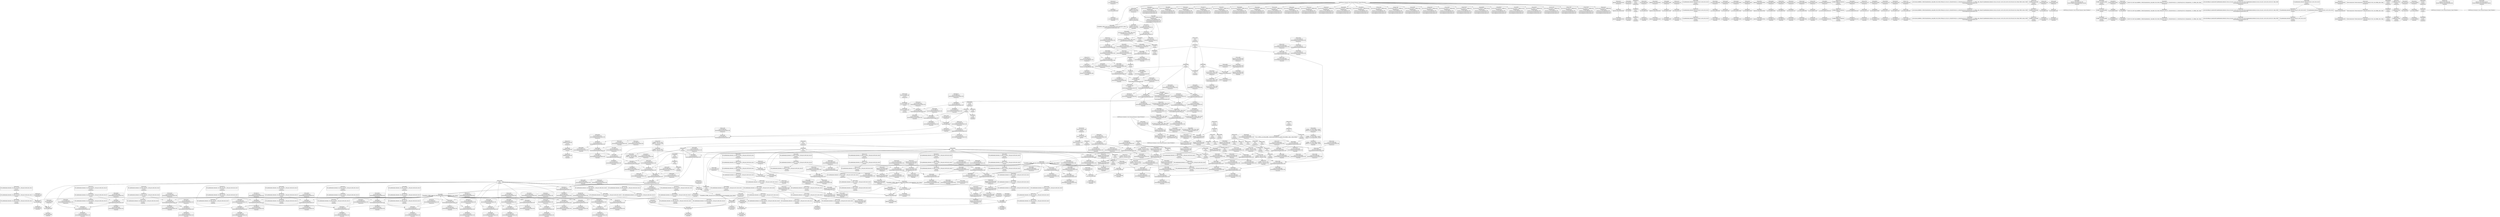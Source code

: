 digraph {
	CE0x4cba120 [shape=record,shape=Mrecord,label="{CE0x4cba120|__aa_current_profile:do.end|*SummSource*}"]
	CE0x4d0a8d0 [shape=record,shape=Mrecord,label="{CE0x4d0a8d0|aa_cred_profile:tmp12|security/apparmor/include/context.h,100}"]
	CE0x4c63fe0 [shape=record,shape=Mrecord,label="{CE0x4c63fe0|apparmor_task_setrlimit:if.end|*SummSink*}"]
	CE0x4cae740 [shape=record,shape=Mrecord,label="{CE0x4cae740|get_current:tmp1}"]
	CE0x4cd0b90 [shape=record,shape=Mrecord,label="{CE0x4cd0b90|i64*_getelementptr_inbounds_(_11_x_i64_,_11_x_i64_*___llvm_gcov_ctr58,_i64_0,_i64_10)|*Constant*}"]
	CE0x4ce99b0 [shape=record,shape=Mrecord,label="{CE0x4ce99b0|GLOBAL:__llvm_gcov_ctr46|Global_var:__llvm_gcov_ctr46|*SummSink*}"]
	CE0x4ca5720 [shape=record,shape=Mrecord,label="{CE0x4ca5720|apparmor_task_setrlimit:tmp4|security/apparmor/lsm.c,612|*SummSource*}"]
	CE0x4cdbf60 [shape=record,shape=Mrecord,label="{CE0x4cdbf60|__aa_current_profile:tmp16|security/apparmor/include/context.h,138|*SummSource*}"]
	CE0x4cd82c0 [shape=record,shape=Mrecord,label="{CE0x4cd82c0|get_current:bb}"]
	CE0x4cd8c20 [shape=record,shape=Mrecord,label="{CE0x4cd8c20|i32_78|*Constant*|*SummSource*}"]
	CE0x4cecbe0 [shape=record,shape=Mrecord,label="{CE0x4cecbe0|aa_cred_profile:tobool1|security/apparmor/include/context.h,100|*SummSink*}"]
	CE0x4cf3750 [shape=record,shape=Mrecord,label="{CE0x4cf3750|i64*_getelementptr_inbounds_(_16_x_i64_,_16_x_i64_*___llvm_gcov_ctr46,_i64_0,_i64_13)|*Constant*|*SummSource*}"]
	CE0x4d168a0 [shape=record,shape=Mrecord,label="{CE0x4d168a0|aa_cred_profile:tobool|security/apparmor/include/context.h,100}"]
	CE0x4cd2420 [shape=record,shape=Mrecord,label="{CE0x4cd2420|__aa_current_profile:call3|security/apparmor/include/context.h,138}"]
	CE0x4ca6710 [shape=record,shape=Mrecord,label="{CE0x4ca6710|i64_3|*Constant*}"]
	CE0x4cf9750 [shape=record,shape=Mrecord,label="{CE0x4cf9750|get_current:tmp4|./arch/x86/include/asm/current.h,14|*SummSource*}"]
	CE0x4d08e10 [shape=record,shape=Mrecord,label="{CE0x4d08e10|44:_i32,_48:_i16,_128:_i8*,_:_CMRE_152,160_|*MultipleSource*|Function::aa_cred_profile&Arg::cred::|security/apparmor/include/context.h,138|security/apparmor/include/context.h,99}"]
	CE0x4cbdef0 [shape=record,shape=Mrecord,label="{CE0x4cbdef0|i64*_getelementptr_inbounds_(_5_x_i64_,_5_x_i64_*___llvm_gcov_ctr105,_i64_0,_i64_4)|*Constant*|*SummSink*}"]
	CE0x4cff460 [shape=record,shape=Mrecord,label="{CE0x4cff460|44:_i32,_48:_i16,_128:_i8*,_:_CMRE_112,120_|*MultipleSource*|Function::aa_cred_profile&Arg::cred::|security/apparmor/include/context.h,138|security/apparmor/include/context.h,99}"]
	CE0x4d05cc0 [shape=record,shape=Mrecord,label="{CE0x4d05cc0|i64_12|*Constant*|*SummSink*}"]
	CE0x4cbba90 [shape=record,shape=Mrecord,label="{CE0x4cbba90|get_current:tmp3|*SummSink*}"]
	CE0x4cd7490 [shape=record,shape=Mrecord,label="{CE0x4cd7490|aa_cred_profile:entry|*SummSource*}"]
	CE0x4c9d450 [shape=record,shape=Mrecord,label="{CE0x4c9d450|apparmor_task_setrlimit:entry|*SummSource*}"]
	CE0x4cfa960 [shape=record,shape=Mrecord,label="{CE0x4cfa960|aa_cred_profile:do.end8|*SummSink*}"]
	CE0x4cd4e10 [shape=record,shape=Mrecord,label="{CE0x4cd4e10|44:_i32,_48:_i16,_128:_i8*,_:_CMRE_88,89_|*MultipleSource*|Function::aa_cred_profile&Arg::cred::|security/apparmor/include/context.h,138|security/apparmor/include/context.h,99}"]
	CE0x4cae150 [shape=record,shape=Mrecord,label="{CE0x4cae150|_call_void_mcount()_#2|*SummSource*}"]
	CE0x4cd4810 [shape=record,shape=Mrecord,label="{CE0x4cd4810|GLOBAL:__aa_current_profile.__warned|Global_var:__aa_current_profile.__warned|*SummSink*}"]
	CE0x4ccd800 [shape=record,shape=Mrecord,label="{CE0x4ccd800|i8*_getelementptr_inbounds_(_45_x_i8_,_45_x_i8_*_.str14,_i32_0,_i32_0)|*Constant*|*SummSource*}"]
	CE0x4cbba20 [shape=record,shape=Mrecord,label="{CE0x4cbba20|get_current:tmp3|*SummSource*}"]
	CE0x4c6bbd0 [shape=record,shape=Mrecord,label="{CE0x4c6bbd0|__aa_current_profile:if.end|*SummSink*}"]
	CE0x4cd7050 [shape=record,shape=Mrecord,label="{CE0x4cd7050|aa_cred_profile:entry}"]
	CE0x4c439b0 [shape=record,shape=Mrecord,label="{CE0x4c439b0|i32_11|*Constant*|*SummSink*}"]
	CE0x4cacb20 [shape=record,shape=Mrecord,label="{CE0x4cacb20|aa_cred_profile:if.end|*SummSink*}"]
	CE0x4cd8d80 [shape=record,shape=Mrecord,label="{CE0x4cd8d80|__aa_current_profile:cred|security/apparmor/include/context.h,138}"]
	CE0x4d0b770 [shape=record,shape=Mrecord,label="{CE0x4d0b770|44:_i32,_48:_i16,_128:_i8*,_:_CMRE_168,176_|*MultipleSource*|Function::aa_cred_profile&Arg::cred::|security/apparmor/include/context.h,138|security/apparmor/include/context.h,99}"]
	CE0x4d00db0 [shape=record,shape=Mrecord,label="{CE0x4d00db0|aa_cred_profile:tmp15|security/apparmor/include/context.h,100}"]
	CE0x4cc8a10 [shape=record,shape=Mrecord,label="{CE0x4cc8a10|aa_cred_profile:conv|security/apparmor/include/context.h,100|*SummSource*}"]
	CE0x4d00a70 [shape=record,shape=Mrecord,label="{CE0x4d00a70|i64_6|*Constant*}"]
	CE0x4cc18b0 [shape=record,shape=Mrecord,label="{CE0x4cc18b0|__aa_current_profile:tmp12|security/apparmor/include/context.h,138|*SummSink*}"]
	CE0x4cff220 [shape=record,shape=Mrecord,label="{CE0x4cff220|44:_i32,_48:_i16,_128:_i8*,_:_CMRE_104,112_|*MultipleSource*|Function::aa_cred_profile&Arg::cred::|security/apparmor/include/context.h,138|security/apparmor/include/context.h,99}"]
	CE0x4cab970 [shape=record,shape=Mrecord,label="{CE0x4cab970|i64*_getelementptr_inbounds_(_16_x_i64_,_16_x_i64_*___llvm_gcov_ctr46,_i64_0,_i64_1)|*Constant*}"]
	CE0x4c6b840 [shape=record,shape=Mrecord,label="{CE0x4c6b840|apparmor_task_setrlimit:tmp5|security/apparmor/lsm.c,612}"]
	CE0x4ce9d40 [shape=record,shape=Mrecord,label="{CE0x4ce9d40|aa_cred_profile:tmp7|security/apparmor/include/context.h,100}"]
	CE0x4cc14d0 [shape=record,shape=Mrecord,label="{CE0x4cc14d0|__aa_current_profile:tmp12|security/apparmor/include/context.h,138}"]
	CE0x4cc4f70 [shape=record,shape=Mrecord,label="{CE0x4cc4f70|__aa_current_profile:tmp3}"]
	CE0x4cba2d0 [shape=record,shape=Mrecord,label="{CE0x4cba2d0|__aa_current_profile:do.body}"]
	CE0x4ca6d40 [shape=record,shape=Mrecord,label="{CE0x4ca6d40|apparmor_task_setrlimit:tmp8|security/apparmor/lsm.c,613}"]
	CE0x4ced0e0 [shape=record,shape=Mrecord,label="{CE0x4ced0e0|aa_cred_profile:lnot|security/apparmor/include/context.h,100|*SummSource*}"]
	CE0x4ca3cf0 [shape=record,shape=Mrecord,label="{CE0x4ca3cf0|i64_2|*Constant*|*SummSource*}"]
	CE0x4cbdb80 [shape=record,shape=Mrecord,label="{CE0x4cbdb80|i64*_getelementptr_inbounds_(_5_x_i64_,_5_x_i64_*___llvm_gcov_ctr105,_i64_0,_i64_4)|*Constant*}"]
	CE0x4cc5a30 [shape=record,shape=Mrecord,label="{CE0x4cc5a30|aa_cred_profile:do.end10|*SummSink*}"]
	CE0x4cd1250 [shape=record,shape=Mrecord,label="{CE0x4cd1250|i64*_getelementptr_inbounds_(_11_x_i64_,_11_x_i64_*___llvm_gcov_ctr58,_i64_0,_i64_10)|*Constant*|*SummSink*}"]
	CE0x4d0b0c0 [shape=record,shape=Mrecord,label="{CE0x4d0b0c0|i32_22|*Constant*|*SummSource*}"]
	CE0x4cc4820 [shape=record,shape=Mrecord,label="{CE0x4cc4820|i64*_getelementptr_inbounds_(_11_x_i64_,_11_x_i64_*___llvm_gcov_ctr58,_i64_0,_i64_1)|*Constant*|*SummSink*}"]
	CE0x4cc1750 [shape=record,shape=Mrecord,label="{CE0x4cc1750|__aa_current_profile:tmp12|security/apparmor/include/context.h,138|*SummSource*}"]
	CE0x4cadd80 [shape=record,shape=Mrecord,label="{CE0x4cadd80|apparmor_task_setrlimit:error.0|*SummSource*}"]
	CE0x4cef6c0 [shape=record,shape=Mrecord,label="{CE0x4cef6c0|aa_cred_profile:tmp33|security/apparmor/include/context.h,101|*SummSource*}"]
	CE0x4d06120 [shape=record,shape=Mrecord,label="{CE0x4d06120|aa_cred_profile:tmp18|security/apparmor/include/context.h,100|*SummSource*}"]
	CE0x4cea190 [shape=record,shape=Mrecord,label="{CE0x4cea190|aa_cred_profile:tmp8|security/apparmor/include/context.h,100|*SummSink*}"]
	CE0x4d06c10 [shape=record,shape=Mrecord,label="{CE0x4d06c10|i64*_getelementptr_inbounds_(_16_x_i64_,_16_x_i64_*___llvm_gcov_ctr46,_i64_0,_i64_8)|*Constant*|*SummSource*}"]
	CE0x4c9f5d0 [shape=record,shape=Mrecord,label="{CE0x4c9f5d0|_ret_%struct.aa_profile*_%call4,_!dbg_!15494|security/apparmor/include/context.h,138|*SummSink*}"]
	CE0x4cdc060 [shape=record,shape=Mrecord,label="{CE0x4cdc060|__aa_current_profile:tmp16|security/apparmor/include/context.h,138|*SummSink*}"]
	CE0x4ca8ad0 [shape=record,shape=Mrecord,label="{CE0x4ca8ad0|apparmor_task_setrlimit:tmp4|security/apparmor/lsm.c,612|*SummSink*}"]
	CE0x4cf1de0 [shape=record,shape=Mrecord,label="{CE0x4cf1de0|aa_cred_profile:tmp25|security/apparmor/include/context.h,100|*SummSink*}"]
	CE0x4cc77e0 [shape=record,shape=Mrecord,label="{CE0x4cc77e0|aa_cred_profile:lnot2|security/apparmor/include/context.h,100}"]
	CE0x4d033e0 [shape=record,shape=Mrecord,label="{CE0x4d033e0|i64*_getelementptr_inbounds_(_16_x_i64_,_16_x_i64_*___llvm_gcov_ctr46,_i64_0,_i64_7)|*Constant*}"]
	CE0x4d0bb70 [shape=record,shape=Mrecord,label="{CE0x4d0bb70|aa_cred_profile:tmp4|*LoadInst*|security/apparmor/include/context.h,99}"]
	CE0x4cdb950 [shape=record,shape=Mrecord,label="{CE0x4cdb950|__aa_current_profile:tmp15|security/apparmor/include/context.h,138|*SummSource*}"]
	CE0x4cd7550 [shape=record,shape=Mrecord,label="{CE0x4cd7550|aa_cred_profile:entry|*SummSink*}"]
	CE0x4cd5ed0 [shape=record,shape=Mrecord,label="{CE0x4cd5ed0|GLOBAL:current_task|Global_var:current_task|*SummSource*}"]
	CE0x4c9f970 [shape=record,shape=Mrecord,label="{CE0x4c9f970|apparmor_task_setrlimit:if.then}"]
	CE0x4cba750 [shape=record,shape=Mrecord,label="{CE0x4cba750|aa_cred_profile:do.body|*SummSink*}"]
	CE0x4cea560 [shape=record,shape=Mrecord,label="{CE0x4cea560|aa_cred_profile:tmp9|security/apparmor/include/context.h,100|*SummSource*}"]
	CE0x4cc9ca0 [shape=record,shape=Mrecord,label="{CE0x4cc9ca0|aa_cred_profile:tmp3}"]
	CE0x4d000a0 [shape=record,shape=Mrecord,label="{CE0x4d000a0|aa_cred_profile:expval|security/apparmor/include/context.h,100|*SummSink*}"]
	CE0x4cc1e10 [shape=record,shape=Mrecord,label="{CE0x4cc1e10|i64*_getelementptr_inbounds_(_11_x_i64_,_11_x_i64_*___llvm_gcov_ctr58,_i64_0,_i64_6)|*Constant*|*SummSource*}"]
	CE0x4cc84c0 [shape=record,shape=Mrecord,label="{CE0x4cc84c0|aa_cred_profile:lnot.ext|security/apparmor/include/context.h,100|*SummSource*}"]
	CE0x4d08320 [shape=record,shape=Mrecord,label="{CE0x4d08320|aa_cred_profile:if.then|*SummSink*}"]
	CE0x4cc8d60 [shape=record,shape=Mrecord,label="{CE0x4cc8d60|GLOBAL:llvm.expect.i64|*Constant*}"]
	CE0x4cc3940 [shape=record,shape=Mrecord,label="{CE0x4cc3940|__aa_current_profile:tmp5|security/apparmor/include/context.h,138}"]
	CE0x4cbbb50 [shape=record,shape=Mrecord,label="{CE0x4cbbb50|_call_void_mcount()_#2}"]
	CE0x4cebd70 [shape=record,shape=Mrecord,label="{CE0x4cebd70|aa_cred_profile:do.end10}"]
	CE0x4cd5c30 [shape=record,shape=Mrecord,label="{CE0x4cd5c30|GLOBAL:current_task|Global_var:current_task}"]
	CE0x4d00bf0 [shape=record,shape=Mrecord,label="{CE0x4d00bf0|i64_6|*Constant*|*SummSource*}"]
	CE0x4cbea20 [shape=record,shape=Mrecord,label="{CE0x4cbea20|0:_i8,_:_GCMR___aa_current_profile.__warned_internal_global_i8_0,_section_.data.unlikely_,_align_1:_elem_0:default:}"]
	CE0x4cd1950 [shape=record,shape=Mrecord,label="{CE0x4cd1950|__aa_current_profile:if.then}"]
	CE0x4cf9e60 [shape=record,shape=Mrecord,label="{CE0x4cf9e60|aa_cred_profile:tmp|*SummSink*}"]
	CE0x4d09df0 [shape=record,shape=Mrecord,label="{CE0x4d09df0|0:_%struct.aa_profile*,_:_CMRE_0,8_|*MultipleSource*|security/apparmor/include/context.h,100|security/apparmor/include/context.h,99|*LoadInst*|security/apparmor/include/context.h,99}"]
	CE0x4d08bd0 [shape=record,shape=Mrecord,label="{CE0x4d08bd0|44:_i32,_48:_i16,_128:_i8*,_:_CMRE_144,152_|*MultipleSource*|Function::aa_cred_profile&Arg::cred::|security/apparmor/include/context.h,138|security/apparmor/include/context.h,99}"]
	CE0x4ccdfe0 [shape=record,shape=Mrecord,label="{CE0x4ccdfe0|__aa_current_profile:tmp20|security/apparmor/include/context.h,138}"]
	CE0x4ca7830 [shape=record,shape=Mrecord,label="{CE0x4ca7830|aa_cred_profile:do.cond}"]
	CE0x4cc2be0 [shape=record,shape=Mrecord,label="{CE0x4cc2be0|i64_3|*Constant*}"]
	CE0x4cc6880 [shape=record,shape=Mrecord,label="{CE0x4cc6880|i64_5|*Constant*}"]
	CE0x4cf3220 [shape=record,shape=Mrecord,label="{CE0x4cf3220|aa_cred_profile:tmp27|security/apparmor/include/context.h,100|*SummSink*}"]
	CE0x4cb97c0 [shape=record,shape=Mrecord,label="{CE0x4cb97c0|i64*_getelementptr_inbounds_(_5_x_i64_,_5_x_i64_*___llvm_gcov_ctr105,_i64_0,_i64_3)|*Constant*|*SummSource*}"]
	CE0x4cbf5e0 [shape=record,shape=Mrecord,label="{CE0x4cbf5e0|__aa_current_profile:land.lhs.true|*SummSource*}"]
	CE0x4cd6610 [shape=record,shape=Mrecord,label="{CE0x4cd6610|_ret_%struct.task_struct*_%tmp4,_!dbg_!15471|./arch/x86/include/asm/current.h,14}"]
	CE0x4c43820 [shape=record,shape=Mrecord,label="{CE0x4c43820|i32_11|*Constant*}"]
	CE0x4ca54d0 [shape=record,shape=Mrecord,label="{CE0x4ca54d0|apparmor_task_setrlimit:mode|security/apparmor/lsm.c,612|*SummSink*}"]
	CE0x4cc0d20 [shape=record,shape=Mrecord,label="{CE0x4cc0d20|__aa_current_profile:tmp10|security/apparmor/include/context.h,138|*SummSink*}"]
	CE0x4ccc230 [shape=record,shape=Mrecord,label="{CE0x4ccc230|GLOBAL:lockdep_rcu_suspicious|*Constant*|*SummSource*}"]
	CE0x4cd8df0 [shape=record,shape=Mrecord,label="{CE0x4cd8df0|COLLAPSED:_GCRE_current_task_external_global_%struct.task_struct*:_elem_0::|security/apparmor/include/context.h,138}"]
	CE0x4d1e540 [shape=record,shape=Mrecord,label="{CE0x4d1e540|i64_3|*Constant*}"]
	CE0x4d063a0 [shape=record,shape=Mrecord,label="{CE0x4d063a0|aa_cred_profile:tmp19|security/apparmor/include/context.h,100}"]
	CE0x4c65e60 [shape=record,shape=Mrecord,label="{CE0x4c65e60|_ret_i32_%error.0,_!dbg_!15482|security/apparmor/lsm.c,615}"]
	CE0x4cd5ad0 [shape=record,shape=Mrecord,label="{CE0x4cd5ad0|__aa_current_profile:land.lhs.true|*SummSink*}"]
	CE0x4cc01e0 [shape=record,shape=Mrecord,label="{CE0x4cc01e0|apparmor_task_setrlimit:tmp9|security/apparmor/lsm.c,615|*SummSource*}"]
	CE0x4c6bc40 [shape=record,shape=Mrecord,label="{CE0x4c6bc40|__aa_current_profile:land.lhs.true2}"]
	CE0x4cebe80 [shape=record,shape=Mrecord,label="{CE0x4cebe80|get_current:tmp|*SummSink*}"]
	CE0x4d1f200 [shape=record,shape=Mrecord,label="{CE0x4d1f200|aa_cred_profile:tmp34|security/apparmor/include/context.h,101|*SummSource*}"]
	CE0x4ca4530 [shape=record,shape=Mrecord,label="{CE0x4ca4530|apparmor_task_setrlimit:tmp1|*SummSource*}"]
	CE0x4c65350 [shape=record,shape=Mrecord,label="{CE0x4c65350|GLOBAL:__llvm_gcov_ctr105|Global_var:__llvm_gcov_ctr105|*SummSource*}"]
	CE0x4cf3e60 [shape=record,shape=Mrecord,label="{CE0x4cf3e60|aa_cred_profile:tmp28|security/apparmor/include/context.h,100}"]
	CE0x4ced400 [shape=record,shape=Mrecord,label="{CE0x4ced400|aa_cred_profile:lnot|security/apparmor/include/context.h,100|*SummSink*}"]
	CE0x4cab320 [shape=record,shape=Mrecord,label="{CE0x4cab320|apparmor_task_setrlimit:tmp6|security/apparmor/lsm.c,612|*SummSource*}"]
	CE0x4cdb9c0 [shape=record,shape=Mrecord,label="{CE0x4cdb9c0|__aa_current_profile:tmp15|security/apparmor/include/context.h,138|*SummSink*}"]
	CE0x4caeac0 [shape=record,shape=Mrecord,label="{CE0x4caeac0|apparmor_task_setrlimit:tmp8|security/apparmor/lsm.c,613|*SummSource*}"]
	CE0x4d0aa70 [shape=record,shape=Mrecord,label="{CE0x4d0aa70|aa_cred_profile:tmp12|security/apparmor/include/context.h,100|*SummSource*}"]
	CE0x4ca3e80 [shape=record,shape=Mrecord,label="{CE0x4ca3e80|_call_void_mcount()_#2}"]
	CE0x4cd5320 [shape=record,shape=Mrecord,label="{CE0x4cd5320|i64*_getelementptr_inbounds_(_11_x_i64_,_11_x_i64_*___llvm_gcov_ctr58,_i64_0,_i64_0)|*Constant*}"]
	CE0x4c65ed0 [shape=record,shape=Mrecord,label="{CE0x4c65ed0|_ret_i32_%error.0,_!dbg_!15482|security/apparmor/lsm.c,615|*SummSource*}"]
	CE0x4cae410 [shape=record,shape=Mrecord,label="{CE0x4cae410|get_current:tmp1|*SummSource*}"]
	CE0x4cd3a90 [shape=record,shape=Mrecord,label="{CE0x4cd3a90|__aa_current_profile:tmp6|security/apparmor/include/context.h,138|*SummSource*}"]
	CE0x4c64240 [shape=record,shape=Mrecord,label="{CE0x4c64240|apparmor_task_setrlimit:tmp2|security/apparmor/lsm.c,612}"]
	CE0x4d08550 [shape=record,shape=Mrecord,label="{CE0x4d08550|aa_cred_profile:do.body6|*SummSource*}"]
	CE0x4cf2b60 [shape=record,shape=Mrecord,label="{CE0x4cf2b60|aa_cred_profile:tmp26|security/apparmor/include/context.h,100|*SummSource*}"]
	CE0x4cc7ef0 [shape=record,shape=Mrecord,label="{CE0x4cc7ef0|aa_cred_profile:lnot3|security/apparmor/include/context.h,100|*SummSource*}"]
	CE0x4ccc2a0 [shape=record,shape=Mrecord,label="{CE0x4ccc2a0|GLOBAL:lockdep_rcu_suspicious|*Constant*|*SummSink*}"]
	CE0x4ca7530 [shape=record,shape=Mrecord,label="{CE0x4ca7530|i64_2|*Constant*}"]
	CE0x4d19c50 [shape=record,shape=Mrecord,label="{CE0x4d19c50|_call_void_mcount()_#2|*SummSink*}"]
	CE0x4ca9490 [shape=record,shape=Mrecord,label="{CE0x4ca9490|__aa_current_profile:tmp1|*SummSource*}"]
	CE0x4cc7aa0 [shape=record,shape=Mrecord,label="{CE0x4cc7aa0|aa_cred_profile:lnot2|security/apparmor/include/context.h,100|*SummSink*}"]
	CE0x4d096d0 [shape=record,shape=Mrecord,label="{CE0x4d096d0|aa_cred_profile:lor.end|*SummSink*}"]
	CE0x4ccacd0 [shape=record,shape=Mrecord,label="{CE0x4ccacd0|i8_1|*Constant*|*SummSink*}"]
	CE0x4ccee20 [shape=record,shape=Mrecord,label="{CE0x4ccee20|aa_cred_profile:tmp17|security/apparmor/include/context.h,100|*SummSource*}"]
	CE0x4cce1b0 [shape=record,shape=Mrecord,label="{CE0x4cce1b0|aa_cred_profile:tmp14|security/apparmor/include/context.h,100|*SummSink*}"]
	CE0x4cf4250 [shape=record,shape=Mrecord,label="{CE0x4cf4250|aa_cred_profile:tmp29|security/apparmor/include/context.h,100}"]
	CE0x4cff8e0 [shape=record,shape=Mrecord,label="{CE0x4cff8e0|44:_i32,_48:_i16,_128:_i8*,_:_CMRE_128,136_|*MultipleSource*|Function::aa_cred_profile&Arg::cred::|security/apparmor/include/context.h,138|security/apparmor/include/context.h,99}"]
	CE0x4cce840 [shape=record,shape=Mrecord,label="{CE0x4cce840|aa_cred_profile:tmp16|security/apparmor/include/context.h,100}"]
	CE0x4cc50f0 [shape=record,shape=Mrecord,label="{CE0x4cc50f0|__aa_current_profile:tmp3|*SummSource*}"]
	CE0x4ca7720 [shape=record,shape=Mrecord,label="{CE0x4ca7720|__aa_current_profile:entry|*SummSource*}"]
	CE0x4cbe3d0 [shape=record,shape=Mrecord,label="{CE0x4cbe3d0|apparmor_task_setrlimit:tmp10|security/apparmor/lsm.c,615|*SummSink*}"]
	CE0x4cf2bd0 [shape=record,shape=Mrecord,label="{CE0x4cf2bd0|aa_cred_profile:tmp26|security/apparmor/include/context.h,100|*SummSink*}"]
	CE0x4cfa3a0 [shape=record,shape=Mrecord,label="{CE0x4cfa3a0|get_current:tmp|*SummSource*}"]
	CE0x4caec30 [shape=record,shape=Mrecord,label="{CE0x4caec30|apparmor_task_setrlimit:tmp8|security/apparmor/lsm.c,613|*SummSink*}"]
	CE0x4cceca0 [shape=record,shape=Mrecord,label="{CE0x4cceca0|aa_cred_profile:tmp16|security/apparmor/include/context.h,100|*SummSink*}"]
	CE0x4ca6070 [shape=record,shape=Mrecord,label="{CE0x4ca6070|apparmor_task_setrlimit:tmp2|security/apparmor/lsm.c,612|*SummSource*}"]
	CE0x4cd55f0 [shape=record,shape=Mrecord,label="{CE0x4cd55f0|i64*_getelementptr_inbounds_(_11_x_i64_,_11_x_i64_*___llvm_gcov_ctr58,_i64_0,_i64_0)|*Constant*|*SummSink*}"]
	CE0x4cecaa0 [shape=record,shape=Mrecord,label="{CE0x4cecaa0|aa_cred_profile:tobool1|security/apparmor/include/context.h,100|*SummSource*}"]
	CE0x4d07900 [shape=record,shape=Mrecord,label="{CE0x4d07900|aa_cred_profile:tmp21|security/apparmor/include/context.h,100|*SummSource*}"]
	CE0x4cc9110 [shape=record,shape=Mrecord,label="{CE0x4cc9110|GLOBAL:llvm.expect.i64|*Constant*|*SummSource*}"]
	CE0x4cd9040 [shape=record,shape=Mrecord,label="{CE0x4cd9040|__aa_current_profile:cred|security/apparmor/include/context.h,138|*SummSink*}"]
	CE0x4d188e0 [shape=record,shape=Mrecord,label="{CE0x4d188e0|44:_i32,_48:_i16,_128:_i8*,_:_CMRE_16,20_|*MultipleSource*|Function::aa_cred_profile&Arg::cred::|security/apparmor/include/context.h,138|security/apparmor/include/context.h,99}"]
	CE0x4cce500 [shape=record,shape=Mrecord,label="{CE0x4cce500|aa_cred_profile:tmp15|security/apparmor/include/context.h,100|*SummSource*}"]
	CE0x4cc1a70 [shape=record,shape=Mrecord,label="{CE0x4cc1a70|i64*_getelementptr_inbounds_(_11_x_i64_,_11_x_i64_*___llvm_gcov_ctr58,_i64_0,_i64_6)|*Constant*}"]
	CE0x4ca9ab0 [shape=record,shape=Mrecord,label="{CE0x4ca9ab0|i64_1|*Constant*}"]
	CE0x4ca7640 [shape=record,shape=Mrecord,label="{CE0x4ca7640|__aa_current_profile:entry}"]
	CE0x4ced260 [shape=record,shape=Mrecord,label="{CE0x4ced260|aa_cred_profile:tmp13}"]
	CE0x4ceefc0 [shape=record,shape=Mrecord,label="{CE0x4ceefc0|aa_cred_profile:tmp32|security/apparmor/include/context.h,101}"]
	CE0x4cadf00 [shape=record,shape=Mrecord,label="{CE0x4cadf00|_call_void_mcount()_#2}"]
	CE0x4d07be0 [shape=record,shape=Mrecord,label="{CE0x4d07be0|_call_void_asm_sideeffect_1:_09ud2_0A.pushsection___bug_table,_22a_22_0A2:_09.long_1b_-_2b,_$_0:c_-_2b_0A_09.word_$_1:c_,_0_0A_09.org_2b+$_2:c_0A.popsection_,_i,i,i,_dirflag_,_fpsr_,_flags_(i8*_getelementptr_inbounds_(_36_x_i8_,_36_x_i8_*_.str12,_i32_0,_i32_0),_i32_100,_i64_12)_#2,_!dbg_!15490,_!srcloc_!15493|security/apparmor/include/context.h,100}"]
	CE0x4c9c220 [shape=record,shape=Mrecord,label="{CE0x4c9c220|i64*_getelementptr_inbounds_(_5_x_i64_,_5_x_i64_*___llvm_gcov_ctr105,_i64_0,_i64_0)|*Constant*|*SummSource*}"]
	CE0x4caac50 [shape=record,shape=Mrecord,label="{CE0x4caac50|apparmor_task_setrlimit:tmp1}"]
	CE0x4cd6d70 [shape=record,shape=Mrecord,label="{CE0x4cd6d70|GLOBAL:aa_cred_profile|*Constant*}"]
	CE0x4d00820 [shape=record,shape=Mrecord,label="{CE0x4d00820|i64_5|*Constant*}"]
	CE0x4cf3a90 [shape=record,shape=Mrecord,label="{CE0x4cf3a90|i64*_getelementptr_inbounds_(_16_x_i64_,_16_x_i64_*___llvm_gcov_ctr46,_i64_0,_i64_13)|*Constant*|*SummSink*}"]
	CE0x4ca9c10 [shape=record,shape=Mrecord,label="{CE0x4ca9c10|apparmor_task_setrlimit:if.end|*SummSource*}"]
	CE0x4d18cf0 [shape=record,shape=Mrecord,label="{CE0x4d18cf0|aa_cred_profile:tmp11|security/apparmor/include/context.h,100}"]
	CE0x4d07390 [shape=record,shape=Mrecord,label="{CE0x4d07390|aa_cred_profile:tmp20|security/apparmor/include/context.h,100|*SummSource*}"]
	CE0x4cefc20 [shape=record,shape=Mrecord,label="{CE0x4cefc20|aa_cred_profile:profile11|security/apparmor/include/context.h,101}"]
	CE0x4cc3a40 [shape=record,shape=Mrecord,label="{CE0x4cc3a40|get_current:tmp4|./arch/x86/include/asm/current.h,14}"]
	CE0x4d158d0 [shape=record,shape=Mrecord,label="{CE0x4d158d0|44:_i32,_48:_i16,_128:_i8*,_:_CMRE_20,24_|*MultipleSource*|Function::aa_cred_profile&Arg::cred::|security/apparmor/include/context.h,138|security/apparmor/include/context.h,99}"]
	CE0x4cd0490 [shape=record,shape=Mrecord,label="{CE0x4cd0490|__aa_current_profile:tmp17|security/apparmor/include/context.h,138}"]
	CE0x4cda640 [shape=record,shape=Mrecord,label="{CE0x4cda640|__aa_current_profile:tmp14|security/apparmor/include/context.h,138}"]
	CE0x4c9f4d0 [shape=record,shape=Mrecord,label="{CE0x4c9f4d0|_ret_%struct.aa_profile*_%call4,_!dbg_!15494|security/apparmor/include/context.h,138}"]
	CE0x4d18ad0 [shape=record,shape=Mrecord,label="{CE0x4d18ad0|aa_cred_profile:tmp10|security/apparmor/include/context.h,100|*SummSource*}"]
	CE0x4cc7600 [shape=record,shape=Mrecord,label="{CE0x4cc7600|aa_cred_profile:tmp13|*SummSink*}"]
	CE0x4ca6960 [shape=record,shape=Mrecord,label="{CE0x4ca6960|apparmor_task_setrlimit:tmp7|security/apparmor/lsm.c,613|*SummSink*}"]
	CE0x4cc6070 [shape=record,shape=Mrecord,label="{CE0x4cc6070|i64_4|*Constant*}"]
	CE0x4cd08d0 [shape=record,shape=Mrecord,label="{CE0x4cd08d0|__aa_current_profile:tmp18|security/apparmor/include/context.h,138|*SummSource*}"]
	CE0x4cf02e0 [shape=record,shape=Mrecord,label="{CE0x4cf02e0|aa_cred_profile:tmp22|security/apparmor/include/context.h,100}"]
	CE0x4cfa200 [shape=record,shape=Mrecord,label="{CE0x4cfa200|COLLAPSED:_GCMRE___llvm_gcov_ctr112_internal_global_2_x_i64_zeroinitializer:_elem_0:default:}"]
	CE0x4cf55d0 [shape=record,shape=Mrecord,label="{CE0x4cf55d0|i64*_getelementptr_inbounds_(_16_x_i64_,_16_x_i64_*___llvm_gcov_ctr46,_i64_0,_i64_14)|*Constant*|*SummSink*}"]
	CE0x4cdb4a0 [shape=record,shape=Mrecord,label="{CE0x4cdb4a0|i64*_getelementptr_inbounds_(_11_x_i64_,_11_x_i64_*___llvm_gcov_ctr58,_i64_0,_i64_8)|*Constant*}"]
	CE0x4cefc90 [shape=record,shape=Mrecord,label="{CE0x4cefc90|aa_cred_profile:profile11|security/apparmor/include/context.h,101|*SummSource*}"]
	CE0x4cf0350 [shape=record,shape=Mrecord,label="{CE0x4cf0350|aa_cred_profile:tmp22|security/apparmor/include/context.h,100|*SummSource*}"]
	CE0x4d00110 [shape=record,shape=Mrecord,label="{CE0x4d00110|aa_cred_profile:tobool4|security/apparmor/include/context.h,100}"]
	CE0x4cef5a0 [shape=record,shape=Mrecord,label="{CE0x4cef5a0|aa_cred_profile:tmp33|security/apparmor/include/context.h,101}"]
	CE0x4cc59c0 [shape=record,shape=Mrecord,label="{CE0x4cc59c0|aa_cred_profile:do.end10|*SummSource*}"]
	CE0x4d16a70 [shape=record,shape=Mrecord,label="{CE0x4d16a70|i64*_getelementptr_inbounds_(_16_x_i64_,_16_x_i64_*___llvm_gcov_ctr46,_i64_0,_i64_4)|*Constant*}"]
	CE0x4cf33e0 [shape=record,shape=Mrecord,label="{CE0x4cf33e0|i64*_getelementptr_inbounds_(_16_x_i64_,_16_x_i64_*___llvm_gcov_ctr46,_i64_0,_i64_13)|*Constant*}"]
	CE0x4d165e0 [shape=record,shape=Mrecord,label="{CE0x4d165e0|%struct.aa_task_cxt*_null|*Constant*|*SummSink*}"]
	CE0x4cd8540 [shape=record,shape=Mrecord,label="{CE0x4cd8540|i64*_getelementptr_inbounds_(_2_x_i64_,_2_x_i64_*___llvm_gcov_ctr112,_i64_0,_i64_0)|*Constant*|*SummSource*}"]
	CE0x4c6bd20 [shape=record,shape=Mrecord,label="{CE0x4c6bd20|__aa_current_profile:land.lhs.true2|*SummSource*}"]
	CE0x4d182f0 [shape=record,shape=Mrecord,label="{CE0x4d182f0|aa_cred_profile:lor.rhs|*SummSink*}"]
	CE0x4cf16e0 [shape=record,shape=Mrecord,label="{CE0x4cf16e0|aa_cred_profile:tmp24|security/apparmor/include/context.h,100}"]
	CE0x4cdae60 [shape=record,shape=Mrecord,label="{CE0x4cdae60|i1_true|*Constant*|*SummSource*}"]
	CE0x4cacc30 [shape=record,shape=Mrecord,label="{CE0x4cacc30|aa_cred_profile:do.end}"]
	CE0x4cc9330 [shape=record,shape=Mrecord,label="{CE0x4cc9330|GLOBAL:llvm.expect.i64|*Constant*|*SummSink*}"]
	CE0x4d16120 [shape=record,shape=Mrecord,label="{CE0x4d16120|aa_cred_profile:tmp5|security/apparmor/include/context.h,99|*SummSink*}"]
	CE0x4cd6400 [shape=record,shape=Mrecord,label="{CE0x4cd6400|_ret_%struct.task_struct*_%tmp4,_!dbg_!15471|./arch/x86/include/asm/current.h,14|*SummSource*}"]
	CE0x4cc25f0 [shape=record,shape=Mrecord,label="{CE0x4cc25f0|__aa_current_profile:tobool|security/apparmor/include/context.h,138}"]
	CE0x4cc2910 [shape=record,shape=Mrecord,label="{CE0x4cc2910|__aa_current_profile:tobool|security/apparmor/include/context.h,138|*SummSource*}"]
	"CONST[source:0(mediator),value:2(dynamic)][purpose:{object}][SnkIdx:3]"
	CE0x4cae570 [shape=record,shape=Mrecord,label="{CE0x4cae570|i64*_getelementptr_inbounds_(_2_x_i64_,_2_x_i64_*___llvm_gcov_ctr112,_i64_0,_i64_1)|*Constant*}"]
	CE0x4c66690 [shape=record,shape=Mrecord,label="{CE0x4c66690|apparmor_task_setrlimit:mode|security/apparmor/lsm.c,612|*SummSource*}"]
	CE0x4cd0570 [shape=record,shape=Mrecord,label="{CE0x4cd0570|__aa_current_profile:tmp17|security/apparmor/include/context.h,138|*SummSink*}"]
	CE0x4ced880 [shape=record,shape=Mrecord,label="{CE0x4ced880|i64*_getelementptr_inbounds_(_16_x_i64_,_16_x_i64_*___llvm_gcov_ctr46,_i64_0,_i64_1)|*Constant*|*SummSink*}"]
	CE0x4cd6a60 [shape=record,shape=Mrecord,label="{CE0x4cd6a60|__aa_current_profile:call4|security/apparmor/include/context.h,138|*SummSource*}"]
	CE0x4ca2f90 [shape=record,shape=Mrecord,label="{CE0x4ca2f90|apparmor_task_setrlimit:call|security/apparmor/lsm.c,609|*SummSink*}"]
	CE0x4cceb20 [shape=record,shape=Mrecord,label="{CE0x4cceb20|aa_cred_profile:tmp16|security/apparmor/include/context.h,100|*SummSource*}"]
	CE0x4cd7ce0 [shape=record,shape=Mrecord,label="{CE0x4cd7ce0|_ret_%struct.aa_profile*_%tmp34,_!dbg_!15510|security/apparmor/include/context.h,101}"]
	CE0x4cd27c0 [shape=record,shape=Mrecord,label="{CE0x4cd27c0|__aa_current_profile:call3|security/apparmor/include/context.h,138|*SummSource*}"]
	CE0x4cbbe90 [shape=record,shape=Mrecord,label="{CE0x4cbbe90|GLOBAL:__aa_current_profile|*Constant*|*SummSink*}"]
	CE0x4cea030 [shape=record,shape=Mrecord,label="{CE0x4cea030|aa_cred_profile:tmp7|security/apparmor/include/context.h,100|*SummSink*}"]
	CE0x4cc6dc0 [shape=record,shape=Mrecord,label="{CE0x4cc6dc0|44:_i32,_48:_i16,_128:_i8*,_:_CMRE_44,48_|*MultipleSource*|Function::aa_cred_profile&Arg::cred::|security/apparmor/include/context.h,138|security/apparmor/include/context.h,99}"]
	CE0x4d19030 [shape=record,shape=Mrecord,label="{CE0x4d19030|aa_cred_profile:tmp11|security/apparmor/include/context.h,100|*SummSink*}"]
	CE0x4d0acb0 [shape=record,shape=Mrecord,label="{CE0x4d0acb0|aa_cred_profile:tmp12|security/apparmor/include/context.h,100|*SummSink*}"]
	CE0x4cc3fe0 [shape=record,shape=Mrecord,label="{CE0x4cc3fe0|__aa_current_profile:tmp}"]
	CE0x4d065c0 [shape=record,shape=Mrecord,label="{CE0x4d065c0|aa_cred_profile:tmp19|security/apparmor/include/context.h,100|*SummSource*}"]
	CE0x4cd9450 [shape=record,shape=Mrecord,label="{CE0x4cd9450|__aa_current_profile:tmp21|security/apparmor/include/context.h,138}"]
	CE0x4cdbcd0 [shape=record,shape=Mrecord,label="{CE0x4cdbcd0|__aa_current_profile:tmp16|security/apparmor/include/context.h,138}"]
	CE0x4cfaf50 [shape=record,shape=Mrecord,label="{CE0x4cfaf50|aa_cred_profile:do.body5}"]
	CE0x4ce92e0 [shape=record,shape=Mrecord,label="{CE0x4ce92e0|aa_cred_profile:tmp6|security/apparmor/include/context.h,100|*SummSink*}"]
	CE0x4d05c10 [shape=record,shape=Mrecord,label="{CE0x4d05c10|i64_12|*Constant*|*SummSource*}"]
	CE0x4cd59a0 [shape=record,shape=Mrecord,label="{CE0x4cd59a0|aa_cred_profile:bb}"]
	CE0x4cd75c0 [shape=record,shape=Mrecord,label="{CE0x4cd75c0|aa_cred_profile:cred|Function::aa_cred_profile&Arg::cred::}"]
	CE0x4d0b200 [shape=record,shape=Mrecord,label="{CE0x4d0b200|aa_cred_profile:security|security/apparmor/include/context.h,99}"]
	CE0x4cf2af0 [shape=record,shape=Mrecord,label="{CE0x4cf2af0|aa_cred_profile:tmp26|security/apparmor/include/context.h,100}"]
	CE0x4cc6ac0 [shape=record,shape=Mrecord,label="{CE0x4cc6ac0|44:_i32,_48:_i16,_128:_i8*,_:_CMRE_36,40_|*MultipleSource*|Function::aa_cred_profile&Arg::cred::|security/apparmor/include/context.h,138|security/apparmor/include/context.h,99}"]
	CE0x4cc0ee0 [shape=record,shape=Mrecord,label="{CE0x4cc0ee0|__aa_current_profile:tmp11|security/apparmor/include/context.h,138}"]
	CE0x4cc0bc0 [shape=record,shape=Mrecord,label="{CE0x4cc0bc0|__aa_current_profile:tmp10|security/apparmor/include/context.h,138|*SummSource*}"]
	CE0x4cc35e0 [shape=record,shape=Mrecord,label="{CE0x4cc35e0|GLOBAL:__llvm_gcov_ctr58|Global_var:__llvm_gcov_ctr58|*SummSource*}"]
	CE0x4cae6d0 [shape=record,shape=Mrecord,label="{CE0x4cae6d0|i64_1|*Constant*}"]
	CE0x4d060b0 [shape=record,shape=Mrecord,label="{CE0x4d060b0|aa_cred_profile:tmp18|security/apparmor/include/context.h,100}"]
	CE0x4d07400 [shape=record,shape=Mrecord,label="{CE0x4d07400|aa_cred_profile:tmp20|security/apparmor/include/context.h,100|*SummSink*}"]
	CE0x4cd1870 [shape=record,shape=Mrecord,label="{CE0x4cd1870|__aa_current_profile:land.lhs.true2|*SummSink*}"]
	CE0x4cbe8b0 [shape=record,shape=Mrecord,label="{CE0x4cbe8b0|__aa_current_profile:tmp8|security/apparmor/include/context.h,138}"]
	CE0x4ca4640 [shape=record,shape=Mrecord,label="{CE0x4ca4640|apparmor_task_setrlimit:call|security/apparmor/lsm.c,609|*SummSource*}"]
	CE0x4cc5f40 [shape=record,shape=Mrecord,label="{CE0x4cc5f40|__aa_current_profile:tobool1|security/apparmor/include/context.h,138|*SummSink*}"]
	CE0x4ca79f0 [shape=record,shape=Mrecord,label="{CE0x4ca79f0|aa_cred_profile:do.cond|*SummSink*}"]
	CE0x4cd8b00 [shape=record,shape=Mrecord,label="{CE0x4cd8b00|i32_78|*Constant*}"]
	CE0x4c65580 [shape=record,shape=Mrecord,label="{CE0x4c65580|__aa_current_profile:do.body|*SummSink*}"]
	CE0x4cf1fa0 [shape=record,shape=Mrecord,label="{CE0x4cf1fa0|i64*_getelementptr_inbounds_(_16_x_i64_,_16_x_i64_*___llvm_gcov_ctr46,_i64_0,_i64_12)|*Constant*}"]
	CE0x4d1dcc0 [shape=record,shape=Mrecord,label="{CE0x4d1dcc0|44:_i32,_48:_i16,_128:_i8*,_:_CMRE_64,72_|*MultipleSource*|Function::aa_cred_profile&Arg::cred::|security/apparmor/include/context.h,138|security/apparmor/include/context.h,99}"]
	CE0x4d04f10 [shape=record,shape=Mrecord,label="{CE0x4d04f10|void_(i8*,_i32,_i64)*_asm_sideeffect_1:_09ud2_0A.pushsection___bug_table,_22a_22_0A2:_09.long_1b_-_2b,_$_0:c_-_2b_0A_09.word_$_1:c_,_0_0A_09.org_2b+$_2:c_0A.popsection_,_i,i,i,_dirflag_,_fpsr_,_flags_|*SummSource*}"]
	CE0x4cfacb0 [shape=record,shape=Mrecord,label="{CE0x4cfacb0|get_current:tmp1|*SummSink*}"]
	CE0x4cdc220 [shape=record,shape=Mrecord,label="{CE0x4cdc220|i8_1|*Constant*}"]
	CE0x4ccb2a0 [shape=record,shape=Mrecord,label="{CE0x4ccb2a0|_call_void_lockdep_rcu_suspicious(i8*_getelementptr_inbounds_(_36_x_i8_,_36_x_i8_*_.str12,_i32_0,_i32_0),_i32_138,_i8*_getelementptr_inbounds_(_45_x_i8_,_45_x_i8_*_.str14,_i32_0,_i32_0))_#7,_!dbg_!15483|security/apparmor/include/context.h,138}"]
	CE0x4cda320 [shape=record,shape=Mrecord,label="{CE0x4cda320|__aa_current_profile:tmp13|security/apparmor/include/context.h,138|*SummSource*}"]
	CE0x4cee540 [shape=record,shape=Mrecord,label="{CE0x4cee540|i64*_getelementptr_inbounds_(_16_x_i64_,_16_x_i64_*___llvm_gcov_ctr46,_i64_0,_i64_15)|*Constant*}"]
	CE0x4ccab70 [shape=record,shape=Mrecord,label="{CE0x4ccab70|i8_1|*Constant*|*SummSource*}"]
	CE0x4cd71b0 [shape=record,shape=Mrecord,label="{CE0x4cd71b0|GLOBAL:aa_cred_profile|*Constant*|*SummSource*}"]
	CE0x4d045e0 [shape=record,shape=Mrecord,label="{CE0x4d045e0|i8*_getelementptr_inbounds_(_36_x_i8_,_36_x_i8_*_.str12,_i32_0,_i32_0)|*Constant*}"]
	CE0x4d160b0 [shape=record,shape=Mrecord,label="{CE0x4d160b0|aa_cred_profile:tmp5|security/apparmor/include/context.h,99|*SummSource*}"]
	CE0x4cc2790 [shape=record,shape=Mrecord,label="{CE0x4cc2790|__aa_current_profile:tobool|security/apparmor/include/context.h,138|*SummSink*}"]
	CE0x4cd53f0 [shape=record,shape=Mrecord,label="{CE0x4cd53f0|i64*_getelementptr_inbounds_(_11_x_i64_,_11_x_i64_*___llvm_gcov_ctr58,_i64_0,_i64_0)|*Constant*|*SummSource*}"]
	CE0x4d068a0 [shape=record,shape=Mrecord,label="{CE0x4d068a0|i64*_getelementptr_inbounds_(_16_x_i64_,_16_x_i64_*___llvm_gcov_ctr46,_i64_0,_i64_8)|*Constant*}"]
	CE0x4cd3580 [shape=record,shape=Mrecord,label="{CE0x4cd3580|__aa_current_profile:tmp6|security/apparmor/include/context.h,138}"]
	CE0x4cc4670 [shape=record,shape=Mrecord,label="{CE0x4cc4670|i64*_getelementptr_inbounds_(_11_x_i64_,_11_x_i64_*___llvm_gcov_ctr58,_i64_0,_i64_1)|*Constant*|*SummSource*}"]
	CE0x4c646c0 [shape=record,shape=Mrecord,label="{CE0x4c646c0|apparmor_task_setrlimit:if.end}"]
	CE0x4cad860 [shape=record,shape=Mrecord,label="{CE0x4cad860|apparmor_task_setrlimit:call1|security/apparmor/lsm.c,613|*SummSink*}"]
	CE0x4ca55a0 [shape=record,shape=Mrecord,label="{CE0x4ca55a0|i64_0|*Constant*|*SummSink*}"]
	CE0x4cf2ee0 [shape=record,shape=Mrecord,label="{CE0x4cf2ee0|aa_cred_profile:tmp27|security/apparmor/include/context.h,100}"]
	CE0x4ccbab0 [shape=record,shape=Mrecord,label="{CE0x4ccbab0|i8*_getelementptr_inbounds_(_36_x_i8_,_36_x_i8_*_.str12,_i32_0,_i32_0)|*Constant*|*SummSource*}"]
	CE0x4cfa860 [shape=record,shape=Mrecord,label="{CE0x4cfa860|aa_cred_profile:do.end8|*SummSource*}"]
	CE0x4cc2f00 [shape=record,shape=Mrecord,label="{CE0x4cc2f00|i64_0|*Constant*}"]
	CE0x4cea370 [shape=record,shape=Mrecord,label="{CE0x4cea370|aa_cred_profile:tmp9|security/apparmor/include/context.h,100}"]
	CE0x4c9f710 [shape=record,shape=Mrecord,label="{CE0x4c9f710|apparmor_task_setrlimit:bb|*SummSource*}"]
	CE0x4cda840 [shape=record,shape=Mrecord,label="{CE0x4cda840|__aa_current_profile:tmp14|security/apparmor/include/context.h,138|*SummSource*}"]
	CE0x4cce0e0 [shape=record,shape=Mrecord,label="{CE0x4cce0e0|aa_cred_profile:tmp14|security/apparmor/include/context.h,100|*SummSource*}"]
	CE0x4cd4310 [shape=record,shape=Mrecord,label="{CE0x4cd4310|GLOBAL:__aa_current_profile.__warned|Global_var:__aa_current_profile.__warned}"]
	CE0x4cd8bb0 [shape=record,shape=Mrecord,label="{CE0x4cd8bb0|i32_78|*Constant*|*SummSink*}"]
	CE0x4ccb310 [shape=record,shape=Mrecord,label="{CE0x4ccb310|_call_void_lockdep_rcu_suspicious(i8*_getelementptr_inbounds_(_36_x_i8_,_36_x_i8_*_.str12,_i32_0,_i32_0),_i32_138,_i8*_getelementptr_inbounds_(_45_x_i8_,_45_x_i8_*_.str14,_i32_0,_i32_0))_#7,_!dbg_!15483|security/apparmor/include/context.h,138|*SummSource*}"]
	CE0x4cab180 [shape=record,shape=Mrecord,label="{CE0x4cab180|apparmor_task_setrlimit:tmp6|security/apparmor/lsm.c,612}"]
	CE0x4cc4c00 [shape=record,shape=Mrecord,label="{CE0x4cc4c00|__aa_current_profile:tmp2}"]
	CE0x4d19da0 [shape=record,shape=Mrecord,label="{CE0x4d19da0|i32_0|*Constant*}"]
	CE0x4d07320 [shape=record,shape=Mrecord,label="{CE0x4d07320|aa_cred_profile:tmp20|security/apparmor/include/context.h,100}"]
	CE0x4cbec20 [shape=record,shape=Mrecord,label="{CE0x4cbec20|__aa_current_profile:tmp8|security/apparmor/include/context.h,138|*SummSink*}"]
	CE0x4cbda60 [shape=record,shape=Mrecord,label="{CE0x4cbda60|apparmor_task_setrlimit:error.0|*SummSink*}"]
	CE0x4cc8070 [shape=record,shape=Mrecord,label="{CE0x4cc8070|aa_cred_profile:lnot3|security/apparmor/include/context.h,100|*SummSink*}"]
	CE0x4cf4440 [shape=record,shape=Mrecord,label="{CE0x4cf4440|aa_cred_profile:tmp29|security/apparmor/include/context.h,100|*SummSource*}"]
	CE0x4cc8230 [shape=record,shape=Mrecord,label="{CE0x4cc8230|aa_cred_profile:lnot.ext|security/apparmor/include/context.h,100}"]
	CE0x4cd7720 [shape=record,shape=Mrecord,label="{CE0x4cd7720|aa_cred_profile:cred|Function::aa_cred_profile&Arg::cred::|*SummSource*}"]
	CE0x4cc7b60 [shape=record,shape=Mrecord,label="{CE0x4cc7b60|aa_cred_profile:lnot3|security/apparmor/include/context.h,100}"]
	CE0x4d08400 [shape=record,shape=Mrecord,label="{CE0x4d08400|aa_cred_profile:do.body6}"]
	CE0x4d16d20 [shape=record,shape=Mrecord,label="{CE0x4d16d20|i64*_getelementptr_inbounds_(_16_x_i64_,_16_x_i64_*___llvm_gcov_ctr46,_i64_0,_i64_4)|*Constant*|*SummSource*}"]
	CE0x4cc1350 [shape=record,shape=Mrecord,label="{CE0x4cc1350|__aa_current_profile:tmp11|security/apparmor/include/context.h,138|*SummSink*}"]
	CE0x4cc9770 [shape=record,shape=Mrecord,label="{CE0x4cc9770|__aa_current_profile:land.lhs.true}"]
	CE0x4ca09b0 [shape=record,shape=Mrecord,label="{CE0x4ca09b0|apparmor_task_setrlimit:tmp|*SummSource*}"]
	CE0x4d06190 [shape=record,shape=Mrecord,label="{CE0x4d06190|aa_cred_profile:tmp18|security/apparmor/include/context.h,100|*SummSink*}"]
	CE0x4ccbd30 [shape=record,shape=Mrecord,label="{CE0x4ccbd30|i8*_getelementptr_inbounds_(_36_x_i8_,_36_x_i8_*_.str12,_i32_0,_i32_0)|*Constant*|*SummSink*}"]
	CE0x4cda390 [shape=record,shape=Mrecord,label="{CE0x4cda390|__aa_current_profile:tmp13|security/apparmor/include/context.h,138|*SummSink*}"]
	CE0x4cca360 [shape=record,shape=Mrecord,label="{CE0x4cca360|__aa_current_profile:tmp1|*SummSink*}"]
	CE0x4cc2130 [shape=record,shape=Mrecord,label="{CE0x4cc2130|i64*_getelementptr_inbounds_(_11_x_i64_,_11_x_i64_*___llvm_gcov_ctr58,_i64_0,_i64_6)|*Constant*|*SummSink*}"]
	CE0x4cdb180 [shape=record,shape=Mrecord,label="{CE0x4cdb180|i64*_getelementptr_inbounds_(_11_x_i64_,_11_x_i64_*___llvm_gcov_ctr58,_i64_0,_i64_8)|*Constant*|*SummSink*}"]
	CE0x4cc4560 [shape=record,shape=Mrecord,label="{CE0x4cc4560|%struct.task_struct*_(%struct.task_struct**)*_asm_movq_%gs:$_1:P_,$0_,_r,im,_dirflag_,_fpsr_,_flags_|*SummSink*}"]
	CE0x4d00220 [shape=record,shape=Mrecord,label="{CE0x4d00220|aa_cred_profile:tobool4|security/apparmor/include/context.h,100|*SummSource*}"]
	CE0x4ca7fd0 [shape=record,shape=Mrecord,label="{CE0x4ca7fd0|i64*_getelementptr_inbounds_(_2_x_i64_,_2_x_i64_*___llvm_gcov_ctr112,_i64_0,_i64_0)|*Constant*|*SummSink*}"]
	CE0x4cecf60 [shape=record,shape=Mrecord,label="{CE0x4cecf60|aa_cred_profile:lnot|security/apparmor/include/context.h,100}"]
	CE0x4cf1750 [shape=record,shape=Mrecord,label="{CE0x4cf1750|aa_cred_profile:tmp24|security/apparmor/include/context.h,100|*SummSource*}"]
	CE0x4d18030 [shape=record,shape=Mrecord,label="{CE0x4d18030|aa_cred_profile:tmp4|*LoadInst*|security/apparmor/include/context.h,99|*SummSink*}"]
	CE0x4cfa070 [shape=record,shape=Mrecord,label="{CE0x4cfa070|i64*_getelementptr_inbounds_(_2_x_i64_,_2_x_i64_*___llvm_gcov_ctr112,_i64_0,_i64_1)|*Constant*|*SummSink*}"]
	CE0x4d1eaf0 [shape=record,shape=Mrecord,label="{CE0x4d1eaf0|aa_cred_profile:tobool|security/apparmor/include/context.h,100|*SummSink*}"]
	CE0x4cd7ec0 [shape=record,shape=Mrecord,label="{CE0x4cd7ec0|_ret_%struct.aa_profile*_%tmp34,_!dbg_!15510|security/apparmor/include/context.h,101|*SummSink*}"]
	CE0x4cd8370 [shape=record,shape=Mrecord,label="{CE0x4cd8370|get_current:bb|*SummSink*}"]
	CE0x4cf1ad0 [shape=record,shape=Mrecord,label="{CE0x4cf1ad0|aa_cred_profile:tmp25|security/apparmor/include/context.h,100}"]
	CE0x4cc11f0 [shape=record,shape=Mrecord,label="{CE0x4cc11f0|__aa_current_profile:tmp11|security/apparmor/include/context.h,138|*SummSource*}"]
	CE0x4ca9cb0 [shape=record,shape=Mrecord,label="{CE0x4ca9cb0|apparmor_task_setrlimit:cmp|security/apparmor/lsm.c,612|*SummSink*}"]
	CE0x4cfa720 [shape=record,shape=Mrecord,label="{CE0x4cfa720|aa_cred_profile:do.end8}"]
	CE0x4cbea90 [shape=record,shape=Mrecord,label="{CE0x4cbea90|__aa_current_profile:tmp8|security/apparmor/include/context.h,138|*SummSource*}"]
	CE0x4cc0840 [shape=record,shape=Mrecord,label="{CE0x4cc0840|__aa_current_profile:tmp9|security/apparmor/include/context.h,138|*SummSink*}"]
	CE0x4d056d0 [shape=record,shape=Mrecord,label="{CE0x4d056d0|i32_100|*Constant*|*SummSource*}"]
	CE0x4cc3190 [shape=record,shape=Mrecord,label="{CE0x4cc3190|__aa_current_profile:tmp4|security/apparmor/include/context.h,138|*SummSink*}"]
	CE0x4cc5310 [shape=record,shape=Mrecord,label="{CE0x4cc5310|i64*_getelementptr_inbounds_(_16_x_i64_,_16_x_i64_*___llvm_gcov_ctr46,_i64_0,_i64_0)|*Constant*}"]
	CE0x4d0bdb0 [shape=record,shape=Mrecord,label="{CE0x4d0bdb0|aa_cred_profile:tmp4|*LoadInst*|security/apparmor/include/context.h,99|*SummSource*}"]
	CE0x4ca9a40 [shape=record,shape=Mrecord,label="{CE0x4ca9a40|i64_1|*Constant*|*SummSource*}"]
	CE0x4cc2b70 [shape=record,shape=Mrecord,label="{CE0x4cc2b70|i64_2|*Constant*}"]
	CE0x4cbebb0 [shape=record,shape=Mrecord,label="{CE0x4cbebb0|__aa_current_profile:tobool1|security/apparmor/include/context.h,138}"]
	CE0x4cd16d0 [shape=record,shape=Mrecord,label="{CE0x4cd16d0|aa_cred_profile:tmp3|*SummSource*}"]
	CE0x4cd1ad0 [shape=record,shape=Mrecord,label="{CE0x4cd1ad0|__aa_current_profile:if.then|*SummSource*}"]
	CE0x4cba1f0 [shape=record,shape=Mrecord,label="{CE0x4cba1f0|__aa_current_profile:do.end|*SummSink*}"]
	CE0x4cac6d0 [shape=record,shape=Mrecord,label="{CE0x4cac6d0|__aa_current_profile:call|security/apparmor/include/context.h,138}"]
	CE0x4d00660 [shape=record,shape=Mrecord,label="{CE0x4d00660|aa_cred_profile:tobool4|security/apparmor/include/context.h,100|*SummSink*}"]
	"CONST[source:0(mediator),value:2(dynamic)][purpose:{subject}][SnkIdx:0]"
	CE0x4ca0a20 [shape=record,shape=Mrecord,label="{CE0x4ca0a20|COLLAPSED:_GCMRE___llvm_gcov_ctr105_internal_global_5_x_i64_zeroinitializer:_elem_0:default:}"]
	CE0x4d0b3c0 [shape=record,shape=Mrecord,label="{CE0x4d0b3c0|aa_cred_profile:security|security/apparmor/include/context.h,99|*SummSink*}"]
	CE0x4cd7930 [shape=record,shape=Mrecord,label="{CE0x4cd7930|aa_cred_profile:cred|Function::aa_cred_profile&Arg::cred::|*SummSink*}"]
	CE0x4ca0c60 [shape=record,shape=Mrecord,label="{CE0x4ca0c60|apparmor_task_setrlimit:bb|*SummSink*}"]
	CE0x4ccc0f0 [shape=record,shape=Mrecord,label="{CE0x4ccc0f0|GLOBAL:lockdep_rcu_suspicious|*Constant*}"]
	CE0x4cf0980 [shape=record,shape=Mrecord,label="{CE0x4cf0980|aa_cred_profile:tmp23|security/apparmor/include/context.h,100|*SummSource*}"]
	CE0x4c6bb30 [shape=record,shape=Mrecord,label="{CE0x4c6bb30|__aa_current_profile:if.end}"]
	CE0x4cd66b0 [shape=record,shape=Mrecord,label="{CE0x4cd66b0|_ret_%struct.task_struct*_%tmp4,_!dbg_!15471|./arch/x86/include/asm/current.h,14|*SummSink*}"]
	CE0x4d179d0 [shape=record,shape=Mrecord,label="{CE0x4d179d0|aa_cred_profile:if.then|*SummSource*}"]
	CE0x4d0b2f0 [shape=record,shape=Mrecord,label="{CE0x4d0b2f0|aa_cred_profile:security|security/apparmor/include/context.h,99|*SummSource*}"]
	CE0x4ca06f0 [shape=record,shape=Mrecord,label="{CE0x4ca06f0|apparmor_task_setrlimit:if.then|*SummSink*}"]
	CE0x4cba3b0 [shape=record,shape=Mrecord,label="{CE0x4cba3b0|__aa_current_profile:do.body|*SummSource*}"]
	CE0x4ce97d0 [shape=record,shape=Mrecord,label="{CE0x4ce97d0|GLOBAL:__llvm_gcov_ctr46|Global_var:__llvm_gcov_ctr46|*SummSource*}"]
	CE0x4cf1cc0 [shape=record,shape=Mrecord,label="{CE0x4cf1cc0|aa_cred_profile:tmp25|security/apparmor/include/context.h,100|*SummSource*}"]
	CE0x4d1d840 [shape=record,shape=Mrecord,label="{CE0x4d1d840|44:_i32,_48:_i16,_128:_i8*,_:_CMRE_52,56_|*MultipleSource*|Function::aa_cred_profile&Arg::cred::|security/apparmor/include/context.h,138|security/apparmor/include/context.h,99}"]
	CE0x4d161f0 [shape=record,shape=Mrecord,label="{CE0x4d161f0|%struct.aa_task_cxt*_null|*Constant*}"]
	CE0x4d09050 [shape=record,shape=Mrecord,label="{CE0x4d09050|44:_i32,_48:_i16,_128:_i8*,_:_CMRE_160,168_|*MultipleSource*|Function::aa_cred_profile&Arg::cred::|security/apparmor/include/context.h,138|security/apparmor/include/context.h,99}"]
	CE0x4cc9e60 [shape=record,shape=Mrecord,label="{CE0x4cc9e60|_call_void_mcount()_#2}"]
	CE0x4ccf3a0 [shape=record,shape=Mrecord,label="{CE0x4ccf3a0|GLOBAL:get_current|*Constant*}"]
	CE0x4cc0170 [shape=record,shape=Mrecord,label="{CE0x4cc0170|apparmor_task_setrlimit:tmp9|security/apparmor/lsm.c,615}"]
	CE0x4cd62f0 [shape=record,shape=Mrecord,label="{CE0x4cd62f0|get_current:entry|*SummSink*}"]
	CE0x4ca7b00 [shape=record,shape=Mrecord,label="{CE0x4ca7b00|aa_cred_profile:if.end}"]
	CE0x4d167a0 [shape=record,shape=Mrecord,label="{CE0x4d167a0|i64_2|*Constant*}"]
	CE0x4cedf60 [shape=record,shape=Mrecord,label="{CE0x4cedf60|i64*_getelementptr_inbounds_(_16_x_i64_,_16_x_i64_*___llvm_gcov_ctr46,_i64_0,_i64_9)|*Constant*}"]
	CE0x4d19560 [shape=record,shape=Mrecord,label="{CE0x4d19560|aa_cred_profile:profile|security/apparmor/include/context.h,100|*SummSource*}"]
	CE0x4c651e0 [shape=record,shape=Mrecord,label="{CE0x4c651e0|GLOBAL:__llvm_gcov_ctr105|Global_var:__llvm_gcov_ctr105}"]
	CE0x4ccfc90 [shape=record,shape=Mrecord,label="{CE0x4ccfc90|i64*_getelementptr_inbounds_(_11_x_i64_,_11_x_i64_*___llvm_gcov_ctr58,_i64_0,_i64_9)|*Constant*}"]
	CE0x4ca97c0 [shape=record,shape=Mrecord,label="{CE0x4ca97c0|apparmor_task_setrlimit:tmp2|security/apparmor/lsm.c,612|*SummSink*}"]
	CE0x4cf5a80 [shape=record,shape=Mrecord,label="{CE0x4cf5a80|aa_cred_profile:tmp30|security/apparmor/include/context.h,100|*SummSink*}"]
	CE0x4cd1500 [shape=record,shape=Mrecord,label="{CE0x4cd1500|aa_cred_profile:tmp2}"]
	CE0x4cbb880 [shape=record,shape=Mrecord,label="{CE0x4cbb880|i64*_getelementptr_inbounds_(_2_x_i64_,_2_x_i64_*___llvm_gcov_ctr112,_i64_0,_i64_1)|*Constant*|*SummSource*}"]
	CE0x4cba010 [shape=record,shape=Mrecord,label="{CE0x4cba010|__aa_current_profile:do.end}"]
	CE0x4cd3ff0 [shape=record,shape=Mrecord,label="{CE0x4cd3ff0|__aa_current_profile:tmp7|security/apparmor/include/context.h,138|*SummSource*}"]
	CE0x4d152f0 [shape=record,shape=Mrecord,label="{CE0x4d152f0|aa_cred_profile:tmp8|security/apparmor/include/context.h,100|*SummSource*}"]
	CE0x4cf3f40 [shape=record,shape=Mrecord,label="{CE0x4cf3f40|aa_cred_profile:tmp28|security/apparmor/include/context.h,100|*SummSink*}"]
	CE0x4c665b0 [shape=record,shape=Mrecord,label="{CE0x4c665b0|i32_0|*Constant*|*SummSink*}"]
	CE0x4cc40c0 [shape=record,shape=Mrecord,label="{CE0x4cc40c0|__aa_current_profile:tmp|*SummSource*}"]
	CE0x4cd9730 [shape=record,shape=Mrecord,label="{CE0x4cd9730|__aa_current_profile:call4|security/apparmor/include/context.h,138}"]
	CE0x4cd83e0 [shape=record,shape=Mrecord,label="{CE0x4cd83e0|get_current:bb|*SummSource*}"]
	CE0x4cbdd50 [shape=record,shape=Mrecord,label="{CE0x4cbdd50|i64*_getelementptr_inbounds_(_5_x_i64_,_5_x_i64_*___llvm_gcov_ctr105,_i64_0,_i64_4)|*Constant*|*SummSource*}"]
	CE0x4cec920 [shape=record,shape=Mrecord,label="{CE0x4cec920|%struct.aa_profile*_null|*Constant*|*SummSource*}"]
	CE0x4ce9650 [shape=record,shape=Mrecord,label="{CE0x4ce9650|GLOBAL:__llvm_gcov_ctr46|Global_var:__llvm_gcov_ctr46}"]
	CE0x4ce9ec0 [shape=record,shape=Mrecord,label="{CE0x4ce9ec0|aa_cred_profile:tmp8|security/apparmor/include/context.h,100}"]
	CE0x4cee8b0 [shape=record,shape=Mrecord,label="{CE0x4cee8b0|i64*_getelementptr_inbounds_(_16_x_i64_,_16_x_i64_*___llvm_gcov_ctr46,_i64_0,_i64_15)|*Constant*|*SummSource*}"]
	CE0x4d05400 [shape=record,shape=Mrecord,label="{CE0x4d05400|i32_100|*Constant*}"]
	CE0x4cc9d10 [shape=record,shape=Mrecord,label="{CE0x4cc9d10|aa_cred_profile:tmp3|*SummSink*}"]
	CE0x4cf2650 [shape=record,shape=Mrecord,label="{CE0x4cf2650|i64*_getelementptr_inbounds_(_16_x_i64_,_16_x_i64_*___llvm_gcov_ctr46,_i64_0,_i64_12)|*Constant*|*SummSink*}"]
	CE0x4ca3920 [shape=record,shape=Mrecord,label="{CE0x4ca3920|i32_0|*Constant*}"]
	CE0x4cedd60 [shape=record,shape=Mrecord,label="{CE0x4cedd60|_call_void_mcount()_#2|*SummSink*}"]
	CE0x4c65690 [shape=record,shape=Mrecord,label="{CE0x4c65690|__aa_current_profile:bb}"]
	CE0x4cc2d40 [shape=record,shape=Mrecord,label="{CE0x4cc2d40|__aa_current_profile:tmp4|security/apparmor/include/context.h,138}"]
	CE0x4cf3100 [shape=record,shape=Mrecord,label="{CE0x4cf3100|aa_cred_profile:tmp27|security/apparmor/include/context.h,100|*SummSource*}"]
	CE0x4cc51d0 [shape=record,shape=Mrecord,label="{CE0x4cc51d0|__aa_current_profile:tmp3|*SummSink*}"]
	CE0x4cd4150 [shape=record,shape=Mrecord,label="{CE0x4cd4150|__aa_current_profile:tmp7|security/apparmor/include/context.h,138|*SummSink*}"]
	CE0x4cabc00 [shape=record,shape=Mrecord,label="{CE0x4cabc00|i64*_getelementptr_inbounds_(_16_x_i64_,_16_x_i64_*___llvm_gcov_ctr46,_i64_0,_i64_1)|*Constant*|*SummSource*}"]
	CE0x4cbe0c0 [shape=record,shape=Mrecord,label="{CE0x4cbe0c0|apparmor_task_setrlimit:tmp10|security/apparmor/lsm.c,615}"]
	CE0x4ca99d0 [shape=record,shape=Mrecord,label="{CE0x4ca99d0|apparmor_task_setrlimit:tmp|*SummSink*}"]
	CE0x4d14e80 [shape=record,shape=Mrecord,label="{CE0x4d14e80|i64*_getelementptr_inbounds_(_16_x_i64_,_16_x_i64_*___llvm_gcov_ctr46,_i64_0,_i64_14)|*Constant*|*SummSource*}"]
	CE0x4cc30c0 [shape=record,shape=Mrecord,label="{CE0x4cc30c0|__aa_current_profile:tmp4|security/apparmor/include/context.h,138|*SummSource*}"]
	CE0x4ca1ac0 [shape=record,shape=Mrecord,label="{CE0x4ca1ac0|apparmor_task_setrlimit:bb}"]
	CE0x4cd1d80 [shape=record,shape=Mrecord,label="{CE0x4cd1d80|aa_cred_profile:tmp1|*SummSink*}"]
	CE0x4d1e860 [shape=record,shape=Mrecord,label="{CE0x4d1e860|aa_cred_profile:tmp6|security/apparmor/include/context.h,100}"]
	CE0x4cea6e0 [shape=record,shape=Mrecord,label="{CE0x4cea6e0|aa_cred_profile:tmp9|security/apparmor/include/context.h,100|*SummSink*}"]
	CE0x4ceebf0 [shape=record,shape=Mrecord,label="{CE0x4ceebf0|i64*_getelementptr_inbounds_(_16_x_i64_,_16_x_i64_*___llvm_gcov_ctr46,_i64_0,_i64_15)|*Constant*|*SummSink*}"]
	CE0x4d1da80 [shape=record,shape=Mrecord,label="{CE0x4d1da80|44:_i32,_48:_i16,_128:_i8*,_:_CMRE_56,64_|*MultipleSource*|Function::aa_cred_profile&Arg::cred::|security/apparmor/include/context.h,138|security/apparmor/include/context.h,99}"]
	CE0x4cf9c60 [shape=record,shape=Mrecord,label="{CE0x4cf9c60|aa_cred_profile:tmp|*SummSource*}"]
	CE0x4c654f0 [shape=record,shape=Mrecord,label="{CE0x4c654f0|GLOBAL:__llvm_gcov_ctr105|Global_var:__llvm_gcov_ctr105|*SummSink*}"]
	CE0x4cd1570 [shape=record,shape=Mrecord,label="{CE0x4cd1570|aa_cred_profile:tmp2|*SummSource*}"]
	CE0x4cef0a0 [shape=record,shape=Mrecord,label="{CE0x4cef0a0|aa_cred_profile:tmp32|security/apparmor/include/context.h,101|*SummSink*}"]
	CE0x4cc8ba0 [shape=record,shape=Mrecord,label="{CE0x4cc8ba0|aa_cred_profile:conv|security/apparmor/include/context.h,100|*SummSink*}"]
	CE0x4cc43e0 [shape=record,shape=Mrecord,label="{CE0x4cc43e0|%struct.task_struct*_(%struct.task_struct**)*_asm_movq_%gs:$_1:P_,$0_,_r,im,_dirflag_,_fpsr_,_flags_|*SummSource*}"]
	CE0x4d08610 [shape=record,shape=Mrecord,label="{CE0x4d08610|aa_cred_profile:do.body6|*SummSink*}"]
	CE0x4ca2eb0 [shape=record,shape=Mrecord,label="{CE0x4ca2eb0|i64*_getelementptr_inbounds_(_5_x_i64_,_5_x_i64_*___llvm_gcov_ctr105,_i64_0,_i64_0)|*Constant*|*SummSink*}"]
	CE0x4cec490 [shape=record,shape=Mrecord,label="{CE0x4cec490|aa_cred_profile:tobool1|security/apparmor/include/context.h,100}"]
	CE0x4cc7a30 [shape=record,shape=Mrecord,label="{CE0x4cc7a30|aa_cred_profile:lnot2|security/apparmor/include/context.h,100|*SummSource*}"]
	CE0x4c64470 [shape=record,shape=Mrecord,label="{CE0x4c64470|i64_0|*Constant*}"]
	CE0x4cba530 [shape=record,shape=Mrecord,label="{CE0x4cba530|aa_cred_profile:do.body}"]
	CE0x4ccf750 [shape=record,shape=Mrecord,label="{CE0x4ccf750|GLOBAL:get_current|*Constant*|*SummSource*}"]
	CE0x4d18b40 [shape=record,shape=Mrecord,label="{CE0x4d18b40|aa_cred_profile:tmp10|security/apparmor/include/context.h,100|*SummSink*}"]
	CE0x4d17de0 [shape=record,shape=Mrecord,label="{CE0x4d17de0|44:_i32,_48:_i16,_128:_i8*,_:_CMRE_4,8_|*MultipleSource*|Function::aa_cred_profile&Arg::cred::|security/apparmor/include/context.h,138|security/apparmor/include/context.h,99}"]
	CE0x4ca9420 [shape=record,shape=Mrecord,label="{CE0x4ca9420|__aa_current_profile:tmp1}"]
	CE0x4cc23f0 [shape=record,shape=Mrecord,label="{CE0x4cc23f0|aa_cred_profile:lor.end}"]
	CE0x4cae9f0 [shape=record,shape=Mrecord,label="{CE0x4cae9f0|get_current:tmp2|*SummSource*}"]
	CE0x4cc4260 [shape=record,shape=Mrecord,label="{CE0x4cc4260|%struct.task_struct*_(%struct.task_struct**)*_asm_movq_%gs:$_1:P_,$0_,_r,im,_dirflag_,_fpsr_,_flags_}"]
	CE0x4c65810 [shape=record,shape=Mrecord,label="{CE0x4c65810|__aa_current_profile:bb|*SummSource*}"]
	CE0x4d174f0 [shape=record,shape=Mrecord,label="{CE0x4d174f0|aa_cred_profile:tmp10|security/apparmor/include/context.h,100}"]
	CE0x4c6be80 [shape=record,shape=Mrecord,label="{CE0x4c6be80|GLOBAL:__aa_current_profile|*Constant*|*SummSource*}"]
	CE0x4cec830 [shape=record,shape=Mrecord,label="{CE0x4cec830|%struct.aa_profile*_null|*Constant*|*SummSink*}"]
	CE0x4cefe10 [shape=record,shape=Mrecord,label="{CE0x4cefe10|aa_cred_profile:profile11|security/apparmor/include/context.h,101|*SummSink*}"]
	CE0x4cba420 [shape=record,shape=Mrecord,label="{CE0x4cba420|aa_cred_profile:do.end|*SummSink*}"]
	CE0x4d09c50 [shape=record,shape=Mrecord,label="{CE0x4d09c50|aa_cred_profile:profile|security/apparmor/include/context.h,100|*SummSink*}"]
	CE0x4d05850 [shape=record,shape=Mrecord,label="{CE0x4d05850|i32_100|*Constant*|*SummSink*}"]
	CE0x4ca9ec0 [shape=record,shape=Mrecord,label="{CE0x4ca9ec0|apparmor_task_setrlimit:call|security/apparmor/lsm.c,609}"]
	CE0x4cc2280 [shape=record,shape=Mrecord,label="{CE0x4cc2280|aa_cred_profile:bb|*SummSource*}"]
	CE0x4d1df00 [shape=record,shape=Mrecord,label="{CE0x4d1df00|44:_i32,_48:_i16,_128:_i8*,_:_CMRE_72,80_|*MultipleSource*|Function::aa_cred_profile&Arg::cred::|security/apparmor/include/context.h,138|security/apparmor/include/context.h,99}"]
	CE0x4cac900 [shape=record,shape=Mrecord,label="{CE0x4cac900|__aa_current_profile:call|security/apparmor/include/context.h,138|*SummSource*}"]
	CE0x4d14b10 [shape=record,shape=Mrecord,label="{CE0x4d14b10|i64*_getelementptr_inbounds_(_16_x_i64_,_16_x_i64_*___llvm_gcov_ctr46,_i64_0,_i64_14)|*Constant*}"]
	CE0x4d3fef0 [shape=record,shape=Mrecord,label="{CE0x4d3fef0|apparmor_task_setrlimit:new_rlim|Function::apparmor_task_setrlimit&Arg::new_rlim::|*SummSink*}"]
	CE0x4ca3860 [shape=record,shape=Mrecord,label="{CE0x4ca3860|__aa_current_profile:call|security/apparmor/include/context.h,138|*SummSink*}"]
	CE0x4c65fc0 [shape=record,shape=Mrecord,label="{CE0x4c65fc0|_ret_i32_%error.0,_!dbg_!15482|security/apparmor/lsm.c,615|*SummSink*}"]
	CE0x4d15a50 [shape=record,shape=Mrecord,label="{CE0x4d15a50|44:_i32,_48:_i16,_128:_i8*,_:_CMRE_24,28_|*MultipleSource*|Function::aa_cred_profile&Arg::cred::|security/apparmor/include/context.h,138|security/apparmor/include/context.h,99}"]
	CE0x4cd09d0 [shape=record,shape=Mrecord,label="{CE0x4cd09d0|__aa_current_profile:tmp18|security/apparmor/include/context.h,138|*SummSink*}"]
	CE0x4d18210 [shape=record,shape=Mrecord,label="{CE0x4d18210|aa_cred_profile:lor.rhs}"]
	CE0x4cf0640 [shape=record,shape=Mrecord,label="{CE0x4cf0640|aa_cred_profile:tmp23|security/apparmor/include/context.h,100}"]
	CE0x4cba660 [shape=record,shape=Mrecord,label="{CE0x4cba660|aa_cred_profile:do.body|*SummSource*}"]
	CE0x4d19b90 [shape=record,shape=Mrecord,label="{CE0x4d19b90|_call_void_mcount()_#2|*SummSource*}"]
	CE0x4c68be0 [shape=record,shape=Mrecord,label="{CE0x4c68be0|apparmor_task_setrlimit:tmp3|security/apparmor/lsm.c,612}"]
	CE0x4cf97f0 [shape=record,shape=Mrecord,label="{CE0x4cf97f0|get_current:tmp4|./arch/x86/include/asm/current.h,14|*SummSink*}"]
	CE0x4cc66e0 [shape=record,shape=Mrecord,label="{CE0x4cc66e0|__aa_current_profile:tmp10|security/apparmor/include/context.h,138}"]
	CE0x4cef880 [shape=record,shape=Mrecord,label="{CE0x4cef880|aa_cred_profile:tmp33|security/apparmor/include/context.h,101|*SummSink*}"]
	CE0x4ca52c0 [shape=record,shape=Mrecord,label="{CE0x4ca52c0|apparmor_task_setrlimit:tmp5|security/apparmor/lsm.c,612|*SummSource*}"]
	CE0x4cc0570 [shape=record,shape=Mrecord,label="{CE0x4cc0570|i64_5|*Constant*|*SummSink*}"]
	CE0x4d09780 [shape=record,shape=Mrecord,label="{CE0x4d09780|aa_cred_profile:do.body5|*SummSource*}"]
	CE0x4ccb380 [shape=record,shape=Mrecord,label="{CE0x4ccb380|_call_void_lockdep_rcu_suspicious(i8*_getelementptr_inbounds_(_36_x_i8_,_36_x_i8_*_.str12,_i32_0,_i32_0),_i32_138,_i8*_getelementptr_inbounds_(_45_x_i8_,_45_x_i8_*_.str14,_i32_0,_i32_0))_#7,_!dbg_!15483|security/apparmor/include/context.h,138|*SummSink*}"]
	CE0x4d09210 [shape=record,shape=Mrecord,label="{CE0x4d09210|i32_22|*Constant*}"]
	CE0x4c9b7f0 [shape=record,shape=Mrecord,label="{CE0x4c9b7f0|i32_138|*Constant*|*SummSource*}"]
	CE0x4cc0250 [shape=record,shape=Mrecord,label="{CE0x4cc0250|apparmor_task_setrlimit:tmp9|security/apparmor/lsm.c,615|*SummSink*}"]
	CE0x4c6b740 [shape=record,shape=Mrecord,label="{CE0x4c6b740|apparmor_task_setrlimit:tmp4|security/apparmor/lsm.c,612}"]
	CE0x4c68d20 [shape=record,shape=Mrecord,label="{CE0x4c68d20|apparmor_task_setrlimit:tmp3|security/apparmor/lsm.c,612|*SummSink*}"]
	CE0x4ccfd00 [shape=record,shape=Mrecord,label="{CE0x4ccfd00|i64*_getelementptr_inbounds_(_11_x_i64_,_11_x_i64_*___llvm_gcov_ctr58,_i64_0,_i64_9)|*Constant*|*SummSource*}"]
	CE0x4cae980 [shape=record,shape=Mrecord,label="{CE0x4cae980|get_current:tmp2}"]
	"CONST[source:0(mediator),value:2(dynamic)][purpose:{object}][SnkIdx:1]"
	CE0x4cee380 [shape=record,shape=Mrecord,label="{CE0x4cee380|aa_cred_profile:tmp31|security/apparmor/include/context.h,100|*SummSink*}"]
	CE0x4ccb770 [shape=record,shape=Mrecord,label="{CE0x4ccb770|i8*_getelementptr_inbounds_(_36_x_i8_,_36_x_i8_*_.str12,_i32_0,_i32_0)|*Constant*}"]
	CE0x4d27d20 [shape=record,shape=Mrecord,label="{CE0x4d27d20|apparmor_task_setrlimit:task|Function::apparmor_task_setrlimit&Arg::task::|*SummSink*}"]
	CE0x4cc6400 [shape=record,shape=Mrecord,label="{CE0x4cc6400|i64_4|*Constant*|*SummSource*}"]
	CE0x4cd36d0 [shape=record,shape=Mrecord,label="{CE0x4cd36d0|__aa_current_profile:tmp5|security/apparmor/include/context.h,138|*SummSink*}"]
	CE0x4cca100 [shape=record,shape=Mrecord,label="{CE0x4cca100|i64*_getelementptr_inbounds_(_11_x_i64_,_11_x_i64_*___llvm_gcov_ctr58,_i64_0,_i64_1)|*Constant*}"]
	CE0x4cf17c0 [shape=record,shape=Mrecord,label="{CE0x4cf17c0|aa_cred_profile:tmp24|security/apparmor/include/context.h,100|*SummSink*}"]
	CE0x4cf0fd0 [shape=record,shape=Mrecord,label="{CE0x4cf0fd0|i64*_getelementptr_inbounds_(_16_x_i64_,_16_x_i64_*___llvm_gcov_ctr46,_i64_0,_i64_10)|*Constant*|*SummSource*}"]
	CE0x4cb9a70 [shape=record,shape=Mrecord,label="{CE0x4cb9a70|i64*_getelementptr_inbounds_(_5_x_i64_,_5_x_i64_*___llvm_gcov_ctr105,_i64_0,_i64_3)|*Constant*|*SummSink*}"]
	CE0x4c658e0 [shape=record,shape=Mrecord,label="{CE0x4c658e0|__aa_current_profile:bb|*SummSink*}"]
	CE0x4cd4bd0 [shape=record,shape=Mrecord,label="{CE0x4cd4bd0|44:_i32,_48:_i16,_128:_i8*,_:_CMRE_80,88_|*MultipleSource*|Function::aa_cred_profile&Arg::cred::|security/apparmor/include/context.h,138|security/apparmor/include/context.h,99}"]
	CE0x4cf1310 [shape=record,shape=Mrecord,label="{CE0x4cf1310|i64*_getelementptr_inbounds_(_16_x_i64_,_16_x_i64_*___llvm_gcov_ctr46,_i64_0,_i64_10)|*Constant*|*SummSink*}"]
	CE0x4ccdbf0 [shape=record,shape=Mrecord,label="{CE0x4ccdbf0|__aa_current_profile:tmp19|security/apparmor/include/context.h,138}"]
	"CONST[source:0(mediator),value:2(dynamic)][purpose:{subject}][SrcIdx:4]"
	CE0x4d03220 [shape=record,shape=Mrecord,label="{CE0x4d03220|aa_cred_profile:tmp17|security/apparmor/include/context.h,100|*SummSink*}"]
	CE0x4d01020 [shape=record,shape=Mrecord,label="{CE0x4d01020|aa_cred_profile:tmp14|security/apparmor/include/context.h,100}"]
	"CONST[source:2(external),value:2(dynamic)][purpose:{subject}][SrcIdx:5]"
	CE0x4ca5250 [shape=record,shape=Mrecord,label="{CE0x4ca5250|i64_3|*Constant*|*SummSink*}"]
	CE0x4cecc50 [shape=record,shape=Mrecord,label="{CE0x4cecc50|i1_true|*Constant*}"]
	CE0x4d19890 [shape=record,shape=Mrecord,label="{CE0x4d19890|apparmor_task_setrlimit:resource|Function::apparmor_task_setrlimit&Arg::resource::|*SummSink*}"]
	CE0x4ceffd0 [shape=record,shape=Mrecord,label="{CE0x4ceffd0|aa_cred_profile:tmp34|security/apparmor/include/context.h,101}"]
	CE0x4ced5b0 [shape=record,shape=Mrecord,label="{CE0x4ced5b0|get_current:tmp3}"]
	CE0x4cf59a0 [shape=record,shape=Mrecord,label="{CE0x4cf59a0|aa_cred_profile:tmp30|security/apparmor/include/context.h,100}"]
	CE0x4ca3fe0 [shape=record,shape=Mrecord,label="{CE0x4ca3fe0|apparmor_task_setrlimit:entry}"]
	CE0x4cd0f30 [shape=record,shape=Mrecord,label="{CE0x4cd0f30|i64*_getelementptr_inbounds_(_11_x_i64_,_11_x_i64_*___llvm_gcov_ctr58,_i64_0,_i64_10)|*Constant*|*SummSource*}"]
	CE0x4cacd60 [shape=record,shape=Mrecord,label="{CE0x4cacd60|aa_cred_profile:do.end|*SummSource*}"]
	CE0x4caaed0 [shape=record,shape=Mrecord,label="{CE0x4caaed0|i32_0|*Constant*|*SummSource*}"]
	CE0x4caabe0 [shape=record,shape=Mrecord,label="{CE0x4caabe0|i64_1|*Constant*|*SummSink*}"]
	CE0x4ca6880 [shape=record,shape=Mrecord,label="{CE0x4ca6880|apparmor_task_setrlimit:tmp7|security/apparmor/lsm.c,613}"]
	CE0x4d17eb0 [shape=record,shape=Mrecord,label="{CE0x4d17eb0|44:_i32,_48:_i16,_128:_i8*,_:_CMRE_8,16_|*MultipleSource*|Function::aa_cred_profile&Arg::cred::|security/apparmor/include/context.h,138|security/apparmor/include/context.h,99}"]
	CE0x4cd6b30 [shape=record,shape=Mrecord,label="{CE0x4cd6b30|__aa_current_profile:call4|security/apparmor/include/context.h,138|*SummSink*}"]
	CE0x4cf5d90 [shape=record,shape=Mrecord,label="{CE0x4cf5d90|aa_cred_profile:tmp31|security/apparmor/include/context.h,100}"]
	CE0x4cf3ed0 [shape=record,shape=Mrecord,label="{CE0x4cf3ed0|aa_cred_profile:tmp28|security/apparmor/include/context.h,100|*SummSource*}"]
	CE0x4c9f7e0 [shape=record,shape=Mrecord,label="{CE0x4c9f7e0|apparmor_task_setrlimit:if.then|*SummSource*}"]
	CE0x4ccfe90 [shape=record,shape=Mrecord,label="{CE0x4ccfe90|i64*_getelementptr_inbounds_(_11_x_i64_,_11_x_i64_*___llvm_gcov_ctr58,_i64_0,_i64_9)|*Constant*|*SummSink*}"]
	CE0x4ccd870 [shape=record,shape=Mrecord,label="{CE0x4ccd870|i8*_getelementptr_inbounds_(_45_x_i8_,_45_x_i8_*_.str14,_i32_0,_i32_0)|*Constant*|*SummSink*}"]
	CE0x4cef030 [shape=record,shape=Mrecord,label="{CE0x4cef030|aa_cred_profile:tmp32|security/apparmor/include/context.h,101|*SummSource*}"]
	CE0x4cae360 [shape=record,shape=Mrecord,label="{CE0x4cae360|get_current:tmp}"]
	CE0x4cf2310 [shape=record,shape=Mrecord,label="{CE0x4cf2310|i64*_getelementptr_inbounds_(_16_x_i64_,_16_x_i64_*___llvm_gcov_ctr46,_i64_0,_i64_12)|*Constant*|*SummSource*}"]
	CE0x4cd5b40 [shape=record,shape=Mrecord,label="{CE0x4cd5b40|__aa_current_profile:if.end|*SummSource*}"]
	CE0x4cdb8e0 [shape=record,shape=Mrecord,label="{CE0x4cdb8e0|__aa_current_profile:tmp15|security/apparmor/include/context.h,138}"]
	CE0x4cd1bc0 [shape=record,shape=Mrecord,label="{CE0x4cd1bc0|__aa_current_profile:if.then|*SummSink*}"]
	CE0x4d03e80 [shape=record,shape=Mrecord,label="{CE0x4d03e80|void_(i8*,_i32,_i64)*_asm_sideeffect_1:_09ud2_0A.pushsection___bug_table,_22a_22_0A2:_09.long_1b_-_2b,_$_0:c_-_2b_0A_09.word_$_1:c_,_0_0A_09.org_2b+$_2:c_0A.popsection_,_i,i,i,_dirflag_,_fpsr_,_flags_|*SummSink*}"]
	CE0x4d1f360 [shape=record,shape=Mrecord,label="{CE0x4d1f360|aa_cred_profile:tmp34|security/apparmor/include/context.h,101|*SummSink*}"]
	CE0x4cdafc0 [shape=record,shape=Mrecord,label="{CE0x4cdafc0|i1_true|*Constant*|*SummSink*}"]
	CE0x4d07a20 [shape=record,shape=Mrecord,label="{CE0x4d07a20|aa_cred_profile:tmp21|security/apparmor/include/context.h,100|*SummSink*}"]
	CE0x4caef80 [shape=record,shape=Mrecord,label="{CE0x4caef80|apparmor_task_setrlimit:call1|security/apparmor/lsm.c,613|*SummSource*}"]
	CE0x4d05270 [shape=record,shape=Mrecord,label="{CE0x4d05270|i64*_getelementptr_inbounds_(_16_x_i64_,_16_x_i64_*___llvm_gcov_ctr46,_i64_0,_i64_9)|*Constant*|*SummSink*}"]
	CE0x4d08990 [shape=record,shape=Mrecord,label="{CE0x4d08990|44:_i32,_48:_i16,_128:_i8*,_:_CMRE_136,144_|*MultipleSource*|Function::aa_cred_profile&Arg::cred::|security/apparmor/include/context.h,138|security/apparmor/include/context.h,99}"]
	CE0x4cf0aa0 [shape=record,shape=Mrecord,label="{CE0x4cf0aa0|aa_cred_profile:tmp23|security/apparmor/include/context.h,100|*SummSink*}"]
	CE0x4d07710 [shape=record,shape=Mrecord,label="{CE0x4d07710|aa_cred_profile:tmp21|security/apparmor/include/context.h,100}"]
	CE0x4cc2360 [shape=record,shape=Mrecord,label="{CE0x4cc2360|aa_cred_profile:bb|*SummSink*}"]
	CE0x4ccf1e0 [shape=record,shape=Mrecord,label="{CE0x4ccf1e0|__aa_current_profile:call3|security/apparmor/include/context.h,138|*SummSink*}"]
	CE0x4ce9db0 [shape=record,shape=Mrecord,label="{CE0x4ce9db0|aa_cred_profile:tmp7|security/apparmor/include/context.h,100|*SummSource*}"]
	CE0x4cc6560 [shape=record,shape=Mrecord,label="{CE0x4cc6560|i64_4|*Constant*|*SummSink*}"]
	CE0x4cc37a0 [shape=record,shape=Mrecord,label="{CE0x4cc37a0|GLOBAL:__llvm_gcov_ctr58|Global_var:__llvm_gcov_ctr58|*SummSink*}"]
	CE0x4cad980 [shape=record,shape=Mrecord,label="{CE0x4cad980|apparmor_task_setrlimit:error.0}"]
	CE0x4cbe230 [shape=record,shape=Mrecord,label="{CE0x4cbe230|apparmor_task_setrlimit:tmp10|security/apparmor/lsm.c,615|*SummSource*}"]
	CE0x4cf9bf0 [shape=record,shape=Mrecord,label="{CE0x4cf9bf0|COLLAPSED:_GCMRE___llvm_gcov_ctr46_internal_global_16_x_i64_zeroinitializer:_elem_0:default:}"]
	CE0x4cd2260 [shape=record,shape=Mrecord,label="{CE0x4cd2260|__aa_current_profile:tmp20|security/apparmor/include/context.h,138|*SummSink*}"]
	CE0x4ca7c80 [shape=record,shape=Mrecord,label="{CE0x4ca7c80|aa_cred_profile:lor.rhs|*SummSource*}"]
	CE0x4caacc0 [shape=record,shape=Mrecord,label="{CE0x4caacc0|apparmor_task_setrlimit:tmp1|*SummSink*}"]
	CE0x4ca7930 [shape=record,shape=Mrecord,label="{CE0x4ca7930|aa_cred_profile:do.cond|*SummSource*}"]
	CE0x4cc39b0 [shape=record,shape=Mrecord,label="{CE0x4cc39b0|__aa_current_profile:tmp5|security/apparmor/include/context.h,138|*SummSource*}"]
	CE0x4ccd790 [shape=record,shape=Mrecord,label="{CE0x4ccd790|i8*_getelementptr_inbounds_(_45_x_i8_,_45_x_i8_*_.str14,_i32_0,_i32_0)|*Constant*}"]
	CE0x4d09970 [shape=record,shape=Mrecord,label="{CE0x4d09970|aa_cred_profile:if.then}"]
	CE0x4d03750 [shape=record,shape=Mrecord,label="{CE0x4d03750|i64*_getelementptr_inbounds_(_16_x_i64_,_16_x_i64_*___llvm_gcov_ctr46,_i64_0,_i64_7)|*Constant*|*SummSource*}"]
	CE0x4d14950 [shape=record,shape=Mrecord,label="{CE0x4d14950|aa_cred_profile:tmp29|security/apparmor/include/context.h,100|*SummSink*}"]
	CE0x4cf9b80 [shape=record,shape=Mrecord,label="{CE0x4cf9b80|aa_cred_profile:tmp}"]
	CE0x4cd9960 [shape=record,shape=Mrecord,label="{CE0x4cd9960|__aa_current_profile:tmp21|security/apparmor/include/context.h,138|*SummSink*}"]
	CE0x4d00f50 [shape=record,shape=Mrecord,label="{CE0x4d00f50|i64_6|*Constant*|*SummSink*}"]
	CE0x4cda940 [shape=record,shape=Mrecord,label="{CE0x4cda940|__aa_current_profile:tmp14|security/apparmor/include/context.h,138|*SummSink*}"]
	CE0x4d05ba0 [shape=record,shape=Mrecord,label="{CE0x4d05ba0|i64_12|*Constant*}"]
	CE0x4cc4ce0 [shape=record,shape=Mrecord,label="{CE0x4cc4ce0|__aa_current_profile:tmp2|*SummSink*}"]
	CE0x4cc3480 [shape=record,shape=Mrecord,label="{CE0x4cc3480|GLOBAL:__llvm_gcov_ctr58|Global_var:__llvm_gcov_ctr58}"]
	CE0x4cdb510 [shape=record,shape=Mrecord,label="{CE0x4cdb510|i64*_getelementptr_inbounds_(_11_x_i64_,_11_x_i64_*___llvm_gcov_ctr58,_i64_0,_i64_8)|*Constant*|*SummSource*}"]
	CE0x4d0a500 [shape=record,shape=Mrecord,label="{CE0x4d0a500|%struct.aa_profile*_null|*Constant*}"]
	CE0x4caef10 [shape=record,shape=Mrecord,label="{CE0x4caef10|apparmor_task_setrlimit:call1|security/apparmor/lsm.c,613}"]
	CE0x4cc8640 [shape=record,shape=Mrecord,label="{CE0x4cc8640|aa_cred_profile:lnot.ext|security/apparmor/include/context.h,100|*SummSink*}"]
	CE0x4ca93b0 [shape=record,shape=Mrecord,label="{CE0x4ca93b0|i64_1|*Constant*}"]
	CE0x4cc6950 [shape=record,shape=Mrecord,label="{CE0x4cc6950|i64_5|*Constant*|*SummSource*}"]
	CE0x4cd95b0 [shape=record,shape=Mrecord,label="{CE0x4cd95b0|__aa_current_profile:tmp21|security/apparmor/include/context.h,138|*SummSource*}"]
	CE0x4caca60 [shape=record,shape=Mrecord,label="{CE0x4caca60|aa_cred_profile:if.end|*SummSource*}"]
	CE0x4ca3db0 [shape=record,shape=Mrecord,label="{CE0x4ca3db0|i64_2|*Constant*|*SummSink*}"]
	"CONST[source:0(mediator),value:2(dynamic)][purpose:{object}][SnkIdx:2]"
	CE0x4ca3030 [shape=record,shape=Mrecord,label="{CE0x4ca3030|GLOBAL:__aa_current_profile|*Constant*}"]
	CE0x4cc5440 [shape=record,shape=Mrecord,label="{CE0x4cc5440|i64*_getelementptr_inbounds_(_16_x_i64_,_16_x_i64_*___llvm_gcov_ctr46,_i64_0,_i64_0)|*Constant*|*SummSource*}"]
	CE0x4cd7a40 [shape=record,shape=Mrecord,label="{CE0x4cd7a40|_ret_%struct.aa_profile*_%tmp34,_!dbg_!15510|security/apparmor/include/context.h,101|*SummSource*}"]
	CE0x4cf03c0 [shape=record,shape=Mrecord,label="{CE0x4cf03c0|aa_cred_profile:tmp22|security/apparmor/include/context.h,100|*SummSink*}"]
	CE0x4ccc490 [shape=record,shape=Mrecord,label="{CE0x4ccc490|i32_138|*Constant*}"]
	CE0x4d0b190 [shape=record,shape=Mrecord,label="{CE0x4d0b190|44:_i32,_48:_i16,_128:_i8*,_:_CMRE_0,4_|*MultipleSource*|Function::aa_cred_profile&Arg::cred::|security/apparmor/include/context.h,138|security/apparmor/include/context.h,99}"]
	CE0x4cfffa0 [shape=record,shape=Mrecord,label="{CE0x4cfffa0|aa_cred_profile:expval|security/apparmor/include/context.h,100|*SummSource*}"]
	CE0x4cff6a0 [shape=record,shape=Mrecord,label="{CE0x4cff6a0|44:_i32,_48:_i16,_128:_i8*,_:_CMRE_120,128_|*MultipleSource*|Function::aa_cred_profile&Arg::cred::|security/apparmor/include/context.h,138|security/apparmor/include/context.h,99}"]
	CE0x4cc9be0 [shape=record,shape=Mrecord,label="{CE0x4cc9be0|__aa_current_profile:tmp|*SummSink*}"]
	CE0x4ca5430 [shape=record,shape=Mrecord,label="{CE0x4ca5430|apparmor_task_setrlimit:tmp5|security/apparmor/lsm.c,612|*SummSink*}"]
	CE0x4ced520 [shape=record,shape=Mrecord,label="{CE0x4ced520|get_current:tmp2|*SummSink*}"]
	CE0x4ca0600 [shape=record,shape=Mrecord,label="{CE0x4ca0600|apparmor_task_setrlimit:entry|*SummSink*}"]
	CE0x4cd6230 [shape=record,shape=Mrecord,label="{CE0x4cd6230|get_current:entry|*SummSource*}"]
	CE0x4d16340 [shape=record,shape=Mrecord,label="{CE0x4d16340|%struct.aa_task_cxt*_null|*Constant*|*SummSource*}"]
	CE0x4c68c50 [shape=record,shape=Mrecord,label="{CE0x4c68c50|apparmor_task_setrlimit:tmp3|security/apparmor/lsm.c,612|*SummSource*}"]
	CE0x4cd1d10 [shape=record,shape=Mrecord,label="{CE0x4cd1d10|aa_cred_profile:tmp1|*SummSource*}"]
	CE0x4ca5d50 [shape=record,shape=Mrecord,label="{CE0x4ca5d50|i64*_getelementptr_inbounds_(_5_x_i64_,_5_x_i64_*___llvm_gcov_ctr105,_i64_0,_i64_3)|*Constant*}"]
	CE0x4cd46b0 [shape=record,shape=Mrecord,label="{CE0x4cd46b0|GLOBAL:__aa_current_profile.__warned|Global_var:__aa_current_profile.__warned|*SummSource*}"]
	CE0x4cedcc0 [shape=record,shape=Mrecord,label="{CE0x4cedcc0|_call_void_mcount()_#2|*SummSource*}"]
	CE0x4cd1ca0 [shape=record,shape=Mrecord,label="{CE0x4cd1ca0|aa_cred_profile:tmp1}"]
	CE0x4caadd0 [shape=record,shape=Mrecord,label="{CE0x4caadd0|i32_0|*Constant*}"]
	CE0x4c9d2c0 [shape=record,shape=Mrecord,label="{CE0x4c9d2c0|apparmor_task_setrlimit:tmp}"]
	CE0x4d09360 [shape=record,shape=Mrecord,label="{CE0x4d09360|i32_22|*Constant*|*SummSink*}"]
	CE0x4d0b9b0 [shape=record,shape=Mrecord,label="{CE0x4d0b9b0|aa_cred_profile:tmp5|security/apparmor/include/context.h,99}"]
	CE0x4cd8f70 [shape=record,shape=Mrecord,label="{CE0x4cd8f70|__aa_current_profile:cred|security/apparmor/include/context.h,138|*SummSource*}"]
	CE0x4d03130 [shape=record,shape=Mrecord,label="{CE0x4d03130|aa_cred_profile:tmp17|security/apparmor/include/context.h,100}"]
	CE0x4cf0c60 [shape=record,shape=Mrecord,label="{CE0x4cf0c60|i64*_getelementptr_inbounds_(_16_x_i64_,_16_x_i64_*___llvm_gcov_ctr46,_i64_0,_i64_10)|*Constant*}"]
	CE0x4cc0630 [shape=record,shape=Mrecord,label="{CE0x4cc0630|__aa_current_profile:tmp9|security/apparmor/include/context.h,138}"]
	CE0x4cf5a10 [shape=record,shape=Mrecord,label="{CE0x4cf5a10|aa_cred_profile:tmp30|security/apparmor/include/context.h,100|*SummSource*}"]
	CE0x4d03a90 [shape=record,shape=Mrecord,label="{CE0x4d03a90|i64*_getelementptr_inbounds_(_16_x_i64_,_16_x_i64_*___llvm_gcov_ctr46,_i64_0,_i64_7)|*Constant*|*SummSink*}"]
	CE0x4ccf8b0 [shape=record,shape=Mrecord,label="{CE0x4ccf8b0|GLOBAL:get_current|*Constant*|*SummSink*}"]
	CE0x4c9b980 [shape=record,shape=Mrecord,label="{CE0x4c9b980|i32_138|*Constant*|*SummSink*}"]
	CE0x4d15f20 [shape=record,shape=Mrecord,label="{CE0x4d15f20|aa_cred_profile:tobool|security/apparmor/include/context.h,100|*SummSource*}"]
	CE0x4ca5820 [shape=record,shape=Mrecord,label="{CE0x4ca5820|_call_void_mcount()_#2|*SummSink*}"]
	CE0x4ccdcd0 [shape=record,shape=Mrecord,label="{CE0x4ccdcd0|__aa_current_profile:tmp19|security/apparmor/include/context.h,138|*SummSink*}"]
	CE0x4cee020 [shape=record,shape=Mrecord,label="{CE0x4cee020|i64*_getelementptr_inbounds_(_16_x_i64_,_16_x_i64_*___llvm_gcov_ctr46,_i64_0,_i64_9)|*Constant*|*SummSource*}"]
	CE0x4cc8f90 [shape=record,shape=Mrecord,label="{CE0x4cc8f90|aa_cred_profile:expval|security/apparmor/include/context.h,100}"]
	CE0x4d098e0 [shape=record,shape=Mrecord,label="{CE0x4d098e0|aa_cred_profile:do.body5|*SummSink*}"]
	CE0x4cd5050 [shape=record,shape=Mrecord,label="{CE0x4cd5050|44:_i32,_48:_i16,_128:_i8*,_:_CMRE_96,104_|*MultipleSource*|Function::aa_cred_profile&Arg::cred::|security/apparmor/include/context.h,138|security/apparmor/include/context.h,99}"]
	CE0x4cd15e0 [shape=record,shape=Mrecord,label="{CE0x4cd15e0|aa_cred_profile:tmp2|*SummSink*}"]
	CE0x4d17080 [shape=record,shape=Mrecord,label="{CE0x4d17080|i64*_getelementptr_inbounds_(_16_x_i64_,_16_x_i64_*___llvm_gcov_ctr46,_i64_0,_i64_4)|*Constant*|*SummSink*}"]
	CE0x4d15d50 [shape=record,shape=Mrecord,label="{CE0x4d15d50|44:_i32,_48:_i16,_128:_i8*,_:_CMRE_32,36_|*MultipleSource*|Function::aa_cred_profile&Arg::cred::|security/apparmor/include/context.h,138|security/apparmor/include/context.h,99}"]
	CE0x4d04b10 [shape=record,shape=Mrecord,label="{CE0x4d04b10|void_(i8*,_i32,_i64)*_asm_sideeffect_1:_09ud2_0A.pushsection___bug_table,_22a_22_0A2:_09.long_1b_-_2b,_$_0:c_-_2b_0A_09.word_$_1:c_,_0_0A_09.org_2b+$_2:c_0A.popsection_,_i,i,i,_dirflag_,_fpsr_,_flags_}"]
	CE0x4cbbda0 [shape=record,shape=Mrecord,label="{CE0x4cbbda0|apparmor_task_setrlimit:cmp|security/apparmor/lsm.c,612|*SummSource*}"]
	CE0x4cc8800 [shape=record,shape=Mrecord,label="{CE0x4cc8800|aa_cred_profile:conv|security/apparmor/include/context.h,100}"]
	CE0x4cd7330 [shape=record,shape=Mrecord,label="{CE0x4cd7330|GLOBAL:aa_cred_profile|*Constant*|*SummSink*}"]
	CE0x4d1e6c0 [shape=record,shape=Mrecord,label="{CE0x4d1e6c0|aa_cred_profile:tmp6|security/apparmor/include/context.h,100|*SummSource*}"]
	CE0x4d18f10 [shape=record,shape=Mrecord,label="{CE0x4d18f10|aa_cred_profile:tmp11|security/apparmor/include/context.h,100|*SummSource*}"]
	CE0x4cc4050 [shape=record,shape=Mrecord,label="{CE0x4cc4050|COLLAPSED:_GCMRE___llvm_gcov_ctr58_internal_global_11_x_i64_zeroinitializer:_elem_0:default:}"]
	CE0x4cd85b0 [shape=record,shape=Mrecord,label="{CE0x4cd85b0|i64*_getelementptr_inbounds_(_2_x_i64_,_2_x_i64_*___llvm_gcov_ctr112,_i64_0,_i64_0)|*Constant*}"]
	CE0x4c640c0 [shape=record,shape=Mrecord,label="{CE0x4c640c0|COLLAPSED:_CRE:_elem_0::|security/apparmor/lsm.c,612}"]
	CE0x4d07f50 [shape=record,shape=Mrecord,label="{CE0x4d07f50|_call_void_asm_sideeffect_1:_09ud2_0A.pushsection___bug_table,_22a_22_0A2:_09.long_1b_-_2b,_$_0:c_-_2b_0A_09.word_$_1:c_,_0_0A_09.org_2b+$_2:c_0A.popsection_,_i,i,i,_dirflag_,_fpsr_,_flags_(i8*_getelementptr_inbounds_(_36_x_i8_,_36_x_i8_*_.str12,_i32_0,_i32_0),_i32_100,_i64_12)_#2,_!dbg_!15490,_!srcloc_!15493|security/apparmor/include/context.h,100|*SummSource*}"]
	CE0x4ce9270 [shape=record,shape=Mrecord,label="{CE0x4ce9270|i64_0|*Constant*}"]
	CE0x4cc7480 [shape=record,shape=Mrecord,label="{CE0x4cc7480|aa_cred_profile:tmp13|*SummSource*}"]
	CE0x4ca5140 [shape=record,shape=Mrecord,label="{CE0x4ca5140|i64_3|*Constant*|*SummSource*}"]
	CE0x4cc0730 [shape=record,shape=Mrecord,label="{CE0x4cc0730|__aa_current_profile:tmp9|security/apparmor/include/context.h,138|*SummSource*}"]
	CE0x4cd5fd0 [shape=record,shape=Mrecord,label="{CE0x4cd5fd0|GLOBAL:current_task|Global_var:current_task|*SummSink*}"]
	CE0x4cc5e70 [shape=record,shape=Mrecord,label="{CE0x4cc5e70|__aa_current_profile:tobool1|security/apparmor/include/context.h,138|*SummSource*}"]
	CE0x4cd60a0 [shape=record,shape=Mrecord,label="{CE0x4cd60a0|get_current:entry}"]
	CE0x4cd2160 [shape=record,shape=Mrecord,label="{CE0x4cd2160|__aa_current_profile:tmp20|security/apparmor/include/context.h,138|*SummSource*}"]
	CE0x4cc5640 [shape=record,shape=Mrecord,label="{CE0x4cc5640|i64*_getelementptr_inbounds_(_16_x_i64_,_16_x_i64_*___llvm_gcov_ctr46,_i64_0,_i64_0)|*Constant*|*SummSink*}"]
	CE0x4ca3250 [shape=record,shape=Mrecord,label="{CE0x4ca3250|__aa_current_profile:entry|*SummSink*}"]
	CE0x4ccdc60 [shape=record,shape=Mrecord,label="{CE0x4ccdc60|__aa_current_profile:tmp19|security/apparmor/include/context.h,138|*SummSource*}"]
	CE0x4d18160 [shape=record,shape=Mrecord,label="{CE0x4d18160|aa_cred_profile:lor.end|*SummSource*}"]
	CE0x4d066e0 [shape=record,shape=Mrecord,label="{CE0x4d066e0|aa_cred_profile:tmp19|security/apparmor/include/context.h,100|*SummSink*}"]
	CE0x4cc7000 [shape=record,shape=Mrecord,label="{CE0x4cc7000|44:_i32,_48:_i16,_128:_i8*,_:_CMRE_48,52_|*MultipleSource*|Function::aa_cred_profile&Arg::cred::|security/apparmor/include/context.h,138|security/apparmor/include/context.h,99}"]
	CE0x4cce680 [shape=record,shape=Mrecord,label="{CE0x4cce680|aa_cred_profile:tmp15|security/apparmor/include/context.h,100|*SummSink*}"]
	CE0x4cd06c0 [shape=record,shape=Mrecord,label="{CE0x4cd06c0|__aa_current_profile:tmp18|security/apparmor/include/context.h,138}"]
	CE0x4cdaac0 [shape=record,shape=Mrecord,label="{CE0x4cdaac0|i1_true|*Constant*}"]
	CE0x4d191f0 [shape=record,shape=Mrecord,label="{CE0x4d191f0|aa_cred_profile:profile|security/apparmor/include/context.h,100}"]
	CE0x4c66620 [shape=record,shape=Mrecord,label="{CE0x4c66620|apparmor_task_setrlimit:mode|security/apparmor/lsm.c,612}"]
	CE0x4ca5610 [shape=record,shape=Mrecord,label="{CE0x4ca5610|i64_0|*Constant*|*SummSource*}"]
	CE0x4ca3360 [shape=record,shape=Mrecord,label="{CE0x4ca3360|_ret_%struct.aa_profile*_%call4,_!dbg_!15494|security/apparmor/include/context.h,138|*SummSource*}"]
	CE0x4d06f50 [shape=record,shape=Mrecord,label="{CE0x4d06f50|i64*_getelementptr_inbounds_(_16_x_i64_,_16_x_i64_*___llvm_gcov_ctr46,_i64_0,_i64_8)|*Constant*|*SummSink*}"]
	CE0x4caa940 [shape=record,shape=Mrecord,label="{CE0x4caa940|i64*_getelementptr_inbounds_(_5_x_i64_,_5_x_i64_*___llvm_gcov_ctr105,_i64_0,_i64_0)|*Constant*}"]
	CE0x4d15bd0 [shape=record,shape=Mrecord,label="{CE0x4d15bd0|44:_i32,_48:_i16,_128:_i8*,_:_CMRE_28,32_|*MultipleSource*|Function::aa_cred_profile&Arg::cred::|security/apparmor/include/context.h,138|security/apparmor/include/context.h,99}"]
	CE0x4c43a20 [shape=record,shape=Mrecord,label="{CE0x4c43a20|i32_11|*Constant*|*SummSource*}"]
	CE0x4cbbd30 [shape=record,shape=Mrecord,label="{CE0x4cbbd30|apparmor_task_setrlimit:cmp|security/apparmor/lsm.c,612}"]
	CE0x4ca57b0 [shape=record,shape=Mrecord,label="{CE0x4ca57b0|_call_void_mcount()_#2|*SummSource*}"]
	CE0x4cd3bf0 [shape=record,shape=Mrecord,label="{CE0x4cd3bf0|__aa_current_profile:tmp6|security/apparmor/include/context.h,138|*SummSink*}"]
	CE0x4cc4c70 [shape=record,shape=Mrecord,label="{CE0x4cc4c70|__aa_current_profile:tmp2|*SummSource*}"]
	CE0x4cdc490 [shape=record,shape=Mrecord,label="{CE0x4cdc490|__aa_current_profile:tmp13|security/apparmor/include/context.h,138}"]
	CE0x4cd0500 [shape=record,shape=Mrecord,label="{CE0x4cd0500|__aa_current_profile:tmp17|security/apparmor/include/context.h,138|*SummSource*}"]
	CE0x4cae230 [shape=record,shape=Mrecord,label="{CE0x4cae230|_call_void_mcount()_#2|*SummSink*}"]
	CE0x4cee260 [shape=record,shape=Mrecord,label="{CE0x4cee260|aa_cred_profile:tmp31|security/apparmor/include/context.h,100|*SummSource*}"]
	CE0x4cc6c40 [shape=record,shape=Mrecord,label="{CE0x4cc6c40|44:_i32,_48:_i16,_128:_i8*,_:_CMRE_40,44_|*MultipleSource*|Function::aa_cred_profile&Arg::cred::|security/apparmor/include/context.h,138|security/apparmor/include/context.h,99}"]
	CE0x4ca5c00 [shape=record,shape=Mrecord,label="{CE0x4ca5c00|apparmor_task_setrlimit:tmp6|security/apparmor/lsm.c,612|*SummSink*}"]
	CE0x4cd3d70 [shape=record,shape=Mrecord,label="{CE0x4cd3d70|__aa_current_profile:tmp7|security/apparmor/include/context.h,138}"]
	CE0x4ca68f0 [shape=record,shape=Mrecord,label="{CE0x4ca68f0|apparmor_task_setrlimit:tmp7|security/apparmor/lsm.c,613|*SummSource*}"]
	CE0x4d080d0 [shape=record,shape=Mrecord,label="{CE0x4d080d0|_call_void_asm_sideeffect_1:_09ud2_0A.pushsection___bug_table,_22a_22_0A2:_09.long_1b_-_2b,_$_0:c_-_2b_0A_09.word_$_1:c_,_0_0A_09.org_2b+$_2:c_0A.popsection_,_i,i,i,_dirflag_,_fpsr_,_flags_(i8*_getelementptr_inbounds_(_36_x_i8_,_36_x_i8_*_.str12,_i32_0,_i32_0),_i32_100,_i64_12)_#2,_!dbg_!15490,_!srcloc_!15493|security/apparmor/include/context.h,100|*SummSink*}"]
	CE0x4d19da0 -> CE0x4c665b0
	CE0x4d09970 -> CE0x4d08320
	CE0x4ca7930 -> CE0x4ca7830
	CE0x4d168a0 -> CE0x4d1eaf0
	CE0x4cab970 -> CE0x4ced880
	CE0x4cc59c0 -> CE0x4cebd70
	CE0x4cf2b60 -> CE0x4cf2af0
	CE0x4cc2f00 -> CE0x4ca55a0
	CE0x4cc25f0 -> CE0x4cc2790
	CE0x4ca5d50 -> CE0x4cb9a70
	CE0x4ced260 -> CE0x4cc77e0
	CE0x4d01020 -> CE0x4cce1b0
	CE0x4cc4670 -> CE0x4cca100
	CE0x4d060b0 -> CE0x4d063a0
	CE0x4ccbab0 -> CE0x4d045e0
	CE0x4ced5b0 -> CE0x4cfa200
	CE0x4cda640 -> CE0x4cc4050
	CE0x4c9f970 -> CE0x4ca06f0
	CE0x4cc4050 -> CE0x4cd0490
	CE0x4ca93b0 -> CE0x4ca9420
	CE0x4caadd0 -> CE0x4c665b0
	CE0x4d07320 -> CE0x4d07400
	CE0x4cd7050 -> CE0x4cd7550
	CE0x4cab180 -> CE0x4ca5c00
	CE0x4ced5b0 -> CE0x4cbba90
	CE0x4cd0b90 -> CE0x4ccdbf0
	CE0x4ce97d0 -> CE0x4ce9650
	CE0x4cae6d0 -> CE0x4cc9ca0
	CE0x4cc4c00 -> CE0x4cc4ce0
	CE0x4cf0640 -> CE0x4cf9bf0
	CE0x4cd1d10 -> CE0x4cd1ca0
	CE0x4ca0a20 -> CE0x4c9d2c0
	CE0x4ca9ab0 -> CE0x4caac50
	CE0x4ca5610 -> CE0x4cc2f00
	CE0x4cd85b0 -> CE0x4ca7fd0
	CE0x4d1e540 -> CE0x4ca5250
	CE0x4ced0e0 -> CE0x4cecf60
	CE0x4ca9c10 -> CE0x4c646c0
	CE0x4ccee20 -> CE0x4d03130
	CE0x4c6bc40 -> CE0x4cd1870
	CE0x4caeac0 -> CE0x4ca6d40
	CE0x4ccdbf0 -> CE0x4ccdcd0
	CE0x4cd75c0 -> CE0x4cd7930
	CE0x4d1e540 -> CE0x4d1e860
	CE0x4c6b840 -> CE0x4cab180
	CE0x4cce840 -> CE0x4d03130
	CE0x4ca9ec0 -> CE0x4ca2f90
	CE0x4caadd0 -> CE0x4c66620
	CE0x4cf33e0 -> CE0x4cf3e60
	CE0x4cd95b0 -> CE0x4cd9450
	CE0x4cf0350 -> CE0x4cf02e0
	CE0x4d00db0 -> CE0x4cce840
	CE0x4ca3920 -> CE0x4cc25f0
	CE0x4cdb510 -> CE0x4cdb4a0
	CE0x4cd75c0 -> CE0x4d0b200
	CE0x4ca9420 -> CE0x4cca360
	CE0x4d167a0 -> CE0x4ca3db0
	CE0x4cd8b00 -> CE0x4cd8bb0
	CE0x4cf9bf0 -> CE0x4cd1500
	CE0x4cc2d40 -> CE0x4cc3190
	CE0x4cadd80 -> CE0x4cad980
	CE0x4d16a70 -> CE0x4d17080
	CE0x4cea370 -> CE0x4cea6e0
	CE0x4cd7490 -> CE0x4cd7050
	CE0x4cd3d70 -> CE0x4cd4150
	CE0x4cc2d40 -> CE0x4cc3940
	CE0x4cc2f00 -> CE0x4cc3940
	CE0x4cac900 -> CE0x4cac6d0
	CE0x4ca5140 -> CE0x4d1e540
	CE0x4cf1ad0 -> CE0x4cf1de0
	CE0x4cf3e60 -> CE0x4cf4250
	CE0x4cc8230 -> CE0x4cc8640
	CE0x4cdbcd0 -> CE0x4cdc060
	CE0x4caca60 -> CE0x4ca7b00
	CE0x4c68be0 -> CE0x4c68d20
	CE0x4d174f0 -> CE0x4d18cf0
	CE0x4cf9c60 -> CE0x4cf9b80
	CE0x4cfaf50 -> CE0x4d098e0
	CE0x4c43820 -> CE0x4c66620
	CE0x4cc8f90 -> CE0x4d00110
	CE0x4d167a0 -> CE0x4d1e860
	CE0x4cdb950 -> CE0x4cdb8e0
	CE0x4cf3750 -> CE0x4cf33e0
	CE0x4cc2b70 -> CE0x4cc2d40
	CE0x4cd60a0 -> CE0x4cd62f0
	CE0x4cec490 -> CE0x4cecbe0
	CE0x4d160b0 -> CE0x4d0b9b0
	CE0x4d07320 -> CE0x4d07710
	CE0x4cfffa0 -> CE0x4cc8f90
	CE0x4cae570 -> CE0x4cae980
	CE0x4ccd800 -> CE0x4ccd790
	CE0x4cd06c0 -> CE0x4cc4050
	CE0x4cc30c0 -> CE0x4cc2d40
	CE0x4cae6d0 -> CE0x4cae740
	CE0x4cc2910 -> CE0x4cc25f0
	"CONST[source:2(external),value:2(dynamic)][purpose:{subject}][SrcIdx:5]" -> CE0x4cd8df0
	CE0x4d00db0 -> CE0x4cce680
	CE0x4cc4050 -> CE0x4cd3580
	CE0x4cbba20 -> CE0x4ced5b0
	CE0x4cc8230 -> CE0x4cc8800
	CE0x4ccdc60 -> CE0x4ccdbf0
	CE0x4ca5610 -> CE0x4ce9270
	"CONST[source:2(external),value:2(dynamic)][purpose:{subject}][SrcIdx:5]" -> CE0x4cff8e0
	CE0x4ca3920 -> CE0x4c665b0
	CE0x4cc11f0 -> CE0x4cc0ee0
	CE0x4d27d20 -> "CONST[source:0(mediator),value:2(dynamic)][purpose:{object}][SnkIdx:1]"
	CE0x4cc4050 -> CE0x4cdc490
	CE0x4cacd60 -> CE0x4cacc30
	CE0x4cac6d0 -> CE0x4ca3860
	CE0x4ca7c80 -> CE0x4d18210
	CE0x4c68be0 -> CE0x4c6b740
	CE0x4d0a500 -> CE0x4cec830
	CE0x4ca6d40 -> CE0x4ca0a20
	CE0x4caaed0 -> CE0x4caadd0
	CE0x4cd71b0 -> CE0x4cd6d70
	CE0x4cc1750 -> CE0x4cc14d0
	CE0x4cec920 -> CE0x4d0a500
	CE0x4cd0490 -> CE0x4cd06c0
	CE0x4ca1ac0 -> CE0x4ca0c60
	CE0x4cae6d0 -> CE0x4d18cf0
	CE0x4cba3b0 -> CE0x4cba2d0
	CE0x4cab970 -> CE0x4cd1500
	CE0x4ce9270 -> CE0x4d00db0
	CE0x4c43820 -> CE0x4c439b0
	CE0x4cc6880 -> CE0x4cc0630
	CE0x4d152f0 -> CE0x4ce9ec0
	CE0x4ca7830 -> CE0x4ca79f0
	CE0x4cc39b0 -> CE0x4cc3940
	CE0x4d033e0 -> CE0x4d060b0
	CE0x4cecf60 -> CE0x4ced260
	CE0x4cf3100 -> CE0x4cf2ee0
	CE0x4ceefc0 -> CE0x4cef5a0
	CE0x4caef80 -> CE0x4caef10
	CE0x4cc7ef0 -> CE0x4cc7b60
	CE0x4cc84c0 -> CE0x4cc8230
	CE0x4ca9ab0 -> CE0x4caabe0
	CE0x4cae740 -> CE0x4cfacb0
	CE0x4ce9650 -> CE0x4ce99b0
	CE0x4ceffd0 -> CE0x4d1f360
	CE0x4cf33e0 -> CE0x4cf3a90
	CE0x4cbb880 -> CE0x4cae570
	CE0x4d04f10 -> CE0x4d04b10
	CE0x4d18210 -> CE0x4d182f0
	CE0x4d03130 -> CE0x4d03220
	CE0x4c651e0 -> CE0x4c654f0
	CE0x4cae740 -> CE0x4cfa200
	CE0x4cdb8e0 -> CE0x4cdb9c0
	CE0x4d1e6c0 -> CE0x4d1e860
	CE0x4cc0170 -> CE0x4cc0250
	CE0x4cbe8b0 -> CE0x4cbebb0
	CE0x4c9f4d0 -> CE0x4ca9ec0
	CE0x4d033e0 -> CE0x4d03a90
	CE0x4d05400 -> CE0x4d05850
	CE0x4cf0980 -> CE0x4cf0640
	CE0x4cef030 -> CE0x4ceefc0
	CE0x4cc0ee0 -> CE0x4cc1350
	"CONST[source:2(external),value:2(dynamic)][purpose:{subject}][SrcIdx:5]" -> CE0x4d09050
	CE0x4c9f710 -> CE0x4ca1ac0
	CE0x4d1e860 -> CE0x4ce92e0
	CE0x4cd08d0 -> CE0x4cd06c0
	CE0x4cf4250 -> CE0x4cf9bf0
	CE0x4cc7b60 -> CE0x4cc8230
	CE0x4cae360 -> CE0x4cebe80
	CE0x4d18160 -> CE0x4cc23f0
	CE0x4c6bd20 -> CE0x4c6bc40
	CE0x4d09210 -> CE0x4d09360
	"CONST[source:2(external),value:2(dynamic)][purpose:{subject}][SrcIdx:5]" -> CE0x4d08990
	CE0x4cc4f70 -> CE0x4cc4050
	CE0x4cc2b70 -> CE0x4ca3db0
	CE0x4cae980 -> CE0x4ced520
	CE0x4ca9ab0 -> CE0x4c68be0
	CE0x4cda320 -> CE0x4cdc490
	CE0x4cd6610 -> CE0x4cd66b0
	CE0x4cd1ca0 -> CE0x4cd1d80
	CE0x4cd7ce0 -> CE0x4cd7ec0
	CE0x4ca6070 -> CE0x4c64240
	CE0x4cedf60 -> CE0x4cf02e0
	CE0x4cd5320 -> CE0x4cc3fe0
	CE0x4c6b840 -> CE0x4ca5430
	CE0x4ccb2a0 -> CE0x4ccb380
	CE0x4cc8f90 -> CE0x4d000a0
	CE0x4ccdfe0 -> CE0x4cc4050
	CE0x4cc0630 -> CE0x4cc0840
	CE0x4cd3ff0 -> CE0x4cd3d70
	CE0x4cae150 -> CE0x4cadf00
	CE0x4cf2ee0 -> CE0x4cf9bf0
	CE0x4cd2420 -> CE0x4ccf1e0
	CE0x4cf3e60 -> CE0x4cf3f40
	CE0x4cc4c00 -> CE0x4cc4f70
	CE0x4c64470 -> CE0x4c6b740
	CE0x4cc66e0 -> CE0x4cc0d20
	CE0x4d0bdb0 -> CE0x4d0bb70
	CE0x4cf02e0 -> CE0x4cf0640
	CE0x4cc6950 -> CE0x4cc6880
	CE0x4caef10 -> CE0x4cad860
	CE0x4d0b2f0 -> CE0x4d0b200
	CE0x4cbbb50 -> CE0x4cedd60
	CE0x4cd1500 -> CE0x4cd15e0
	CE0x4cca100 -> CE0x4cc4c00
	CE0x4cf16e0 -> CE0x4cf17c0
	CE0x4c9d450 -> CE0x4ca3fe0
	CE0x4cee540 -> CE0x4ceebf0
	CE0x4d0b9b0 -> CE0x4d168a0
	CE0x4d174f0 -> CE0x4d18b40
	CE0x4cd82c0 -> CE0x4cd8370
	"CONST[source:2(external),value:2(dynamic)][purpose:{subject}][SrcIdx:5]" -> CE0x4d0b770
	CE0x4cd06c0 -> CE0x4cd09d0
	CE0x4ccfc90 -> CE0x4cd0490
	CE0x4cd6d70 -> CE0x4cd7330
	CE0x4cabc00 -> CE0x4cab970
	CE0x4cf9bf0 -> CE0x4cf59a0
	CE0x4cef6c0 -> CE0x4cef5a0
	CE0x4cf4250 -> CE0x4d14950
	CE0x4ca93b0 -> CE0x4ccdfe0
	CE0x4cd6400 -> CE0x4cd6610
	"CONST[source:2(external),value:2(dynamic)][purpose:{subject}][SrcIdx:5]" -> CE0x4d158d0
	CE0x4ca9ab0 -> CE0x4cab180
	CE0x4d05c10 -> CE0x4d05ba0
	CE0x4ca5610 -> CE0x4c64470
	CE0x4cc50f0 -> CE0x4cc4f70
	CE0x4c6b740 -> CE0x4ca8ad0
	CE0x4cdae60 -> CE0x4cdaac0
	CE0x4c66620 -> CE0x4c64240
	CE0x4cc4f70 -> CE0x4cc51d0
	CE0x4d068a0 -> CE0x4d07320
	CE0x4d0a8d0 -> CE0x4cec490
	CE0x4cc3940 -> CE0x4cd3580
	"CONST[source:2(external),value:2(dynamic)][purpose:{subject}][SrcIdx:5]" -> CE0x4d1d840
	CE0x4cdc220 -> CE0x4ccacd0
	CE0x4cea560 -> CE0x4cea370
	CE0x4cecc50 -> CE0x4cecf60
	CE0x4cca100 -> CE0x4cc4820
	CE0x4cd8f70 -> CE0x4cd8d80
	CE0x4cd2160 -> CE0x4ccdfe0
	CE0x4cd8df0 -> CE0x4cd8df0
	CE0x4caaed0 -> CE0x4ca3920
	CE0x4ca3360 -> CE0x4c9f4d0
	CE0x4cae6d0 -> CE0x4cf4250
	CE0x4d0b0c0 -> CE0x4d09210
	CE0x4cdb4a0 -> CE0x4cdb180
	CE0x4cd16d0 -> CE0x4cc9ca0
	CE0x4cd7ce0 -> CE0x4cd9730
	CE0x4cc77e0 -> CE0x4cc7aa0
	CE0x4cbbd30 -> CE0x4ca9cb0
	CE0x4cc14d0 -> CE0x4cc4050
	CE0x4cc2280 -> CE0x4cd59a0
	CE0x4cf9bf0 -> CE0x4d174f0
	CE0x4d07be0 -> CE0x4d080d0
	CE0x4d00110 -> CE0x4d00660
	CE0x4cd3a90 -> CE0x4cd3580
	CE0x4d07390 -> CE0x4d07320
	CE0x4cf9bf0 -> CE0x4cf2af0
	CE0x4c640c0 -> "CONST[source:0(mediator),value:2(dynamic)][purpose:{subject}][SnkIdx:0]"
	CE0x4d09df0 -> CE0x4d0a8d0
	CE0x4d14b10 -> CE0x4cf55d0
	CE0x4ccf3a0 -> CE0x4ccf8b0
	CE0x4cd4310 -> CE0x4cbe8b0
	CE0x4d07f50 -> CE0x4d07be0
	CE0x4cbbd30 -> CE0x4c68be0
	CE0x4c651e0 -> CE0x4c6b740
	CE0x4ce9270 -> CE0x4cc8f90
	CE0x4cf02e0 -> CE0x4cf03c0
	CE0x4cc9110 -> CE0x4cc8d60
	CE0x4caa940 -> CE0x4c9d2c0
	CE0x4c640c0 -> CE0x4c64240
	CE0x4cff8e0 -> CE0x4d0bb70
	CE0x4cd8540 -> CE0x4cd85b0
	CE0x4cbe230 -> CE0x4cbe0c0
	CE0x4cbebb0 -> CE0x4cc0630
	CE0x4ca3920 -> CE0x4cd8d80
	CE0x4ce9270 -> CE0x4ca55a0
	"CONST[source:2(external),value:2(dynamic)][purpose:{subject}][SrcIdx:5]" -> CE0x4d15a50
	CE0x4cc66e0 -> CE0x4cc0ee0
	CE0x4cd7a40 -> CE0x4cd7ce0
	CE0x4d19da0 -> CE0x4cefc20
	CE0x4cf3ed0 -> CE0x4cf3e60
	CE0x4d191f0 -> CE0x4d09c50
	CE0x4cf9b80 -> CE0x4cd1ca0
	CE0x4c9f7e0 -> CE0x4c9f970
	CE0x4d14b10 -> CE0x4cf59a0
	CE0x4cdbf60 -> CE0x4cdbcd0
	CE0x4cf9bf0 -> CE0x4d060b0
	CE0x4ca3cf0 -> CE0x4d167a0
	CE0x4cae410 -> CE0x4cae740
	CE0x4cab180 -> CE0x4ca0a20
	CE0x4cc3480 -> CE0x4cc3940
	CE0x4cc6880 -> CE0x4cc0570
	CE0x4ccd790 -> CE0x4ccd870
	"CONST[source:2(external),value:2(dynamic)][purpose:{subject}][SrcIdx:5]" -> CE0x4d17de0
	CE0x4cd5ed0 -> CE0x4cd5c30
	CE0x4ced260 -> CE0x4cc7600
	CE0x4d19b90 -> CE0x4cc9e60
	"CONST[source:2(external),value:2(dynamic)][purpose:{subject}][SrcIdx:5]" -> CE0x4d15d50
	CE0x4ca9ab0 -> CE0x4cbe0c0
	CE0x4ccab70 -> CE0x4cdc220
	CE0x4cd9730 -> CE0x4cd6b30
	CE0x4ca9420 -> CE0x4cc4050
	CE0x4cc3fe0 -> CE0x4ca9420
	CE0x4cd3580 -> CE0x4cd3bf0
	CE0x4cce500 -> CE0x4d00db0
	CE0x4cee8b0 -> CE0x4cee540
	CE0x4ca6880 -> CE0x4ca6960
	CE0x4cc1a70 -> CE0x4cc2130
	CE0x4cf5d90 -> CE0x4cf9bf0
	CE0x4cba2d0 -> CE0x4c65580
	CE0x4cc35e0 -> CE0x4cc3480
	CE0x4c65810 -> CE0x4c65690
	CE0x4cecc50 -> CE0x4ced260
	CE0x4cc1e10 -> CE0x4cc1a70
	CE0x4cc23f0 -> CE0x4d096d0
	"CONST[source:2(external),value:2(dynamic)][purpose:{subject}][SrcIdx:5]" -> CE0x4cff6a0
	CE0x4cae570 -> CE0x4cfa070
	CE0x4cd1500 -> CE0x4cc9ca0
	CE0x4ca09b0 -> CE0x4c9d2c0
	CE0x4cea370 -> CE0x4cf9bf0
	CE0x4d1e860 -> CE0x4ce9d40
	CE0x4cc2be0 -> CE0x4ca5250
	CE0x4cc14d0 -> CE0x4cc18b0
	CE0x4d18f10 -> CE0x4d18cf0
	CE0x4ccfc90 -> CE0x4ccfe90
	CE0x4cc4050 -> CE0x4cc4c00
	CE0x4cd85b0 -> CE0x4cae360
	CE0x4cc9ca0 -> CE0x4cf9bf0
	CE0x4d16a70 -> CE0x4d174f0
	CE0x4ca6710 -> CE0x4ca5250
	CE0x4cba010 -> CE0x4cba1f0
	CE0x4cf1750 -> CE0x4cf16e0
	CE0x4c6b740 -> CE0x4c6b840
	CE0x4ca93b0 -> CE0x4cdbcd0
	CE0x4cdc220 -> CE0x4cbea20
	CE0x4cc4260 -> CE0x4cc4560
	CE0x4cc7480 -> CE0x4ced260
	CE0x4cc0730 -> CE0x4cc0630
	CE0x4cd4310 -> CE0x4cd4810
	CE0x4d05ba0 -> CE0x4d05cc0
	CE0x4cf9bf0 -> CE0x4ce9ec0
	CE0x4ca3fe0 -> CE0x4ca0600
	CE0x4c9c220 -> CE0x4caa940
	CE0x4cad980 -> CE0x4c65e60
	CE0x4cba120 -> CE0x4cba010
	CE0x4ce9db0 -> CE0x4ce9d40
	CE0x4ca7530 -> CE0x4c68be0
	CE0x4cee540 -> CE0x4ceefc0
	CE0x4ca9a40 -> CE0x4ca93b0
	CE0x4ca9ab0 -> CE0x4ca6d40
	CE0x4cae6d0 -> CE0x4cef5a0
	CE0x4cf9bf0 -> CE0x4cce840
	CE0x4cbebb0 -> CE0x4cc5f40
	CE0x4ca3030 -> CE0x4cbbe90
	CE0x4cdbcd0 -> CE0x4cc4050
	CE0x4cae6d0 -> CE0x4cf0640
	CE0x4cc0170 -> CE0x4cbe0c0
	CE0x4caa940 -> CE0x4ca2eb0
	CE0x4cd9730 -> CE0x4c9f4d0
	CE0x4ca93b0 -> CE0x4cc14d0
	CE0x4cf1cc0 -> CE0x4cf1ad0
	CE0x4c9d2c0 -> CE0x4caac50
	CE0x4cda840 -> CE0x4cda640
	CE0x4ce9ec0 -> CE0x4cea370
	CE0x4cc4050 -> CE0x4ccdbf0
	CE0x4cf9bf0 -> CE0x4cf02e0
	CE0x4ca7530 -> CE0x4ca3db0
	CE0x4d16d20 -> CE0x4d16a70
	CE0x4cd0f30 -> CE0x4cd0b90
	CE0x4cbe0c0 -> CE0x4ca0a20
	CE0x4d00820 -> CE0x4d01020
	CE0x4ccc0f0 -> CE0x4ccc2a0
	CE0x4cf4440 -> CE0x4cf4250
	CE0x4cedcc0 -> CE0x4cbbb50
	CE0x4d07900 -> CE0x4d07710
	CE0x4cef5a0 -> CE0x4cf9bf0
	CE0x4cc0630 -> CE0x4cc66e0
	CE0x4cecf60 -> CE0x4ced400
	CE0x4d0bb70 -> CE0x4d18030
	CE0x4ca5140 -> CE0x4cc2be0
	CE0x4cc3a40 -> CE0x4cf97f0
	CE0x4cf5d90 -> CE0x4cee380
	CE0x4cd8b00 -> CE0x4cd8d80
	CE0x4d0b9b0 -> CE0x4cefc20
	CE0x4cee260 -> CE0x4cf5d90
	CE0x4cc3a40 -> CE0x4cd6610
	CE0x4d168a0 -> CE0x4d1e860
	CE0x4d19da0 -> CE0x4d191f0
	CE0x4cc3480 -> CE0x4cc37a0
	CE0x4d07710 -> CE0x4cf9bf0
	CE0x4cebd70 -> CE0x4cc5a30
	CE0x4ca93b0 -> CE0x4caabe0
	CE0x4ccc230 -> CE0x4ccc0f0
	CE0x4cc43e0 -> CE0x4cc4260
	CE0x4cae6d0 -> CE0x4cd1ca0
	CE0x4cae6d0 -> CE0x4d063a0
	CE0x4ca2f90 -> "CONST[source:0(mediator),value:2(dynamic)][purpose:{subject}][SnkIdx:0]"
	CE0x4cbdd50 -> CE0x4cbdb80
	CE0x4cae6d0 -> CE0x4cf1ad0
	CE0x4d08400 -> CE0x4d08610
	CE0x4ca93b0 -> CE0x4cda640
	CE0x4d16340 -> CE0x4d161f0
	CE0x4ccc490 -> CE0x4c9b980
	CE0x4cd1950 -> CE0x4cd1bc0
	CE0x4d3fef0 -> "CONST[source:0(mediator),value:2(dynamic)][purpose:{object}][SnkIdx:3]"
	"CONST[source:2(external),value:2(dynamic)][purpose:{subject}][SrcIdx:5]" -> CE0x4cd5ed0
	CE0x4ca9ec0 -> CE0x4c66620
	CE0x4ca0a20 -> CE0x4cc0170
	CE0x4ca3cf0 -> CE0x4cc2b70
	CE0x4c64240 -> CE0x4cbbd30
	CE0x4d0b9b0 -> CE0x4d16120
	CE0x4cdb4a0 -> CE0x4cdb8e0
	CE0x4cee020 -> CE0x4cedf60
	CE0x4d06c10 -> CE0x4d068a0
	CE0x4cd8d80 -> CE0x4cd9040
	CE0x4cceb20 -> CE0x4cce840
	CE0x4cfa3a0 -> CE0x4cae360
	CE0x4cbe8b0 -> CE0x4cbec20
	CE0x4cf2af0 -> CE0x4cf2ee0
	CE0x4cf2af0 -> CE0x4cf2bd0
	CE0x4d00bf0 -> CE0x4d00a70
	CE0x4cae6d0 -> CE0x4caabe0
	"CONST[source:2(external),value:2(dynamic)][purpose:{subject}][SrcIdx:5]" -> CE0x4d1df00
	CE0x4ca9a40 -> CE0x4ca9ab0
	CE0x4cf9750 -> CE0x4cc3a40
	CE0x4d18cf0 -> CE0x4cf9bf0
	CE0x4cec490 -> CE0x4cecf60
	CE0x4cd46b0 -> CE0x4cd4310
	CE0x4cba660 -> CE0x4cba530
	CE0x4d161f0 -> CE0x4d165e0
	CE0x4ceefc0 -> CE0x4cef0a0
	CE0x4cc01e0 -> CE0x4cc0170
	CE0x4cc5310 -> CE0x4cf9b80
	CE0x4cc6400 -> CE0x4cc6070
	CE0x4d01020 -> CE0x4d00db0
	CE0x4cedf60 -> CE0x4d05270
	CE0x4cdaac0 -> CE0x4cdafc0
	CE0x4ccdbf0 -> CE0x4ccdfe0
	CE0x4cefc90 -> CE0x4cefc20
	CE0x4d0b200 -> CE0x4d0bb70
	CE0x4cd2420 -> CE0x4cd8d80
	CE0x4cbdb80 -> CE0x4cc0170
	CE0x4cc6950 -> CE0x4d00820
	CE0x4d0aa70 -> CE0x4d0a8d0
	CE0x4cc5310 -> CE0x4cc5640
	CE0x4d063a0 -> CE0x4cf9bf0
	CE0x4ce9650 -> CE0x4d00db0
	CE0x4caadd0 -> CE0x4cad980
	"CONST[source:2(external),value:2(dynamic)][purpose:{subject}][SrcIdx:5]" -> CE0x4d08bd0
	CE0x4cc2f00 -> CE0x4cc66e0
	CE0x4cae6d0 -> CE0x4ced5b0
	CE0x4cc9ca0 -> CE0x4cc9d10
	CE0x4cae6d0 -> CE0x4d07710
	CE0x4cae980 -> CE0x4ced5b0
	CE0x4cad980 -> CE0x4cbda60
	CE0x4cf9bf0 -> CE0x4cf16e0
	CE0x4cae360 -> CE0x4cae740
	CE0x4cd8df0 -> CE0x4cc3a40
	CE0x4d00110 -> CE0x4d01020
	CE0x4d09210 -> CE0x4d0b200
	CE0x4cd1ad0 -> CE0x4cd1950
	CE0x4cd3d70 -> CE0x4cc4050
	CE0x4cce0e0 -> CE0x4d01020
	CE0x4ce9270 -> CE0x4ce9d40
	CE0x4cc8d60 -> CE0x4cc8f90
	CE0x4d045e0 -> CE0x4ccbd30
	CE0x4cc5440 -> CE0x4cc5310
	CE0x4d161f0 -> CE0x4d168a0
	CE0x4d060b0 -> CE0x4d06190
	CE0x4ca4530 -> CE0x4caac50
	CE0x4cc7b60 -> CE0x4cc8070
	CE0x4cf2310 -> CE0x4cf1fa0
	CE0x4ccdfe0 -> CE0x4cd2260
	CE0x4d0a8d0 -> CE0x4d0acb0
	CE0x4d056d0 -> CE0x4d05400
	CE0x4d0bb70 -> CE0x4d0b9b0
	CE0x4cda640 -> CE0x4cda940
	"CONST[source:2(external),value:2(dynamic)][purpose:{subject}][SrcIdx:5]" -> CE0x4cc6ac0
	CE0x4cc9770 -> CE0x4cd5ad0
	"CONST[source:2(external),value:2(dynamic)][purpose:{subject}][SrcIdx:5]" -> CE0x4cd4bd0
	CE0x4cfa200 -> CE0x4cae980
	CE0x4ca57b0 -> CE0x4ca3e80
	CE0x4cc1a70 -> CE0x4cdc490
	CE0x4d08550 -> CE0x4d08400
	CE0x4cf5a10 -> CE0x4cf59a0
	"CONST[source:2(external),value:2(dynamic)][purpose:{subject}][SrcIdx:5]" -> CE0x4cff460
	CE0x4cd0490 -> CE0x4cd0570
	CE0x4d18cf0 -> CE0x4d19030
	CE0x4cd6230 -> CE0x4cd60a0
	CE0x4caac50 -> CE0x4caacc0
	CE0x4cae6d0 -> CE0x4d03130
	CE0x4cdb8e0 -> CE0x4cdbcd0
	CE0x4cd1570 -> CE0x4cd1500
	CE0x4d06120 -> CE0x4d060b0
	CE0x4cf2ee0 -> CE0x4cf3220
	CE0x4ca5140 -> CE0x4ca6710
	CE0x4c65e60 -> CE0x4c65fc0
	CE0x4cd0500 -> CE0x4cd0490
	CE0x4ce9270 -> CE0x4d00110
	CE0x4cd53f0 -> CE0x4cd5320
	CE0x4ca93b0 -> CE0x4cc4f70
	CE0x4cd6a60 -> CE0x4cd9730
	CE0x4cc9e60 -> CE0x4d19c50
	CE0x4cf0c60 -> CE0x4cf1310
	CE0x4cf0640 -> CE0x4cf0aa0
	CE0x4d14e80 -> CE0x4d14b10
	CE0x4ccf750 -> CE0x4ccf3a0
	CE0x4d15f20 -> CE0x4d168a0
	CE0x4cae6d0 -> CE0x4cf2ee0
	CE0x4caef10 -> CE0x4cad980
	CE0x4cd5c30 -> CE0x4cc3a40
	CE0x4cb97c0 -> CE0x4ca5d50
	"CONST[source:2(external),value:2(dynamic)][purpose:{subject}][SrcIdx:5]" -> CE0x4d0b190
	CE0x4cbea20 -> CE0x4cbe8b0
	CE0x4ca5d50 -> CE0x4ca6880
	CE0x4caac50 -> CE0x4ca0a20
	CE0x4ca0a20 -> CE0x4c6b840
	CE0x4cd8c20 -> CE0x4cd8b00
	CE0x4cf9bf0 -> CE0x4cf9b80
	"CONST[source:2(external),value:2(dynamic)][purpose:{subject}][SrcIdx:5]" -> CE0x4cd4e10
	CE0x4cf1fa0 -> CE0x4cf2650
	CE0x4ca52c0 -> CE0x4c6b840
	CE0x4c66620 -> CE0x4ca54d0
	CE0x4cfa200 -> CE0x4cae360
	CE0x4ce9ec0 -> CE0x4cea190
	CE0x4d179d0 -> CE0x4d09970
	CE0x4c6bb30 -> CE0x4c6bbd0
	CE0x4ca93b0 -> CE0x4cd06c0
	CE0x4c65350 -> CE0x4c651e0
	CE0x4cae9f0 -> CE0x4cae980
	CE0x4d00820 -> CE0x4cc0570
	CE0x4cd8d80 -> CE0x4cd9450
	"CONST[source:2(external),value:2(dynamic)][purpose:{subject}][SrcIdx:5]" -> CE0x4cc6dc0
	CE0x4cc2be0 -> CE0x4cc2d40
	CE0x4d00a70 -> CE0x4d00f50
	CE0x4cbea90 -> CE0x4cbe8b0
	CE0x4c9f4d0 -> CE0x4c9f5d0
	CE0x4d07710 -> CE0x4d07a20
	CE0x4cdae60 -> CE0x4cecc50
	CE0x4ca9a40 -> CE0x4cae6d0
	CE0x4cf16e0 -> CE0x4cf1ad0
	CE0x4cf9bf0 -> CE0x4cf3e60
	CE0x4ca9490 -> CE0x4ca9420
	CE0x4d068a0 -> CE0x4d06f50
	CE0x4cd0b90 -> CE0x4cd1250
	CE0x4cecaa0 -> CE0x4cec490
	CE0x4ce9d40 -> CE0x4cea030
	"CONST[source:2(external),value:2(dynamic)][purpose:{subject}][SrcIdx:5]" -> CE0x4cd5050
	CE0x4cc6070 -> CE0x4cc0630
	CE0x4cc25f0 -> CE0x4cc2d40
	CE0x4cf0fd0 -> CE0x4cf0c60
	CE0x4ccfd00 -> CE0x4ccfc90
	CE0x4cd8df0 -> CE0x4cd9450
	CE0x4ceffd0 -> CE0x4cd7ce0
	CE0x4ca5720 -> CE0x4c6b740
	CE0x4cae6d0 -> CE0x4cea370
	CE0x4cc40c0 -> CE0x4cc3fe0
	CE0x4cc7a30 -> CE0x4cc77e0
	CE0x4c43a20 -> CE0x4c43820
	CE0x4cd59a0 -> CE0x4cc2360
	CE0x4d0b9b0 -> CE0x4d191f0
	CE0x4d19890 -> "CONST[source:0(mediator),value:2(dynamic)][purpose:{object}][SnkIdx:2]"
	CE0x4cc6070 -> CE0x4cc6560
	CE0x4c65690 -> CE0x4c658e0
	CE0x4cefc20 -> CE0x4ceffd0
	"CONST[source:2(external),value:2(dynamic)][purpose:{subject}][SrcIdx:5]" -> CE0x4d15bd0
	CE0x4cc8800 -> CE0x4cc8ba0
	CE0x4cc8800 -> CE0x4cc8f90
	CE0x4d191f0 -> CE0x4d0a8d0
	CE0x4ca4640 -> CE0x4ca9ec0
	CE0x4cf59a0 -> CE0x4cf5d90
	CE0x4cc8a10 -> CE0x4cc8800
	CE0x4ca3e80 -> CE0x4ca5820
	CE0x4d0b200 -> CE0x4d0b3c0
	CE0x4cc8d60 -> CE0x4cc9330
	CE0x4c9d2c0 -> CE0x4ca99d0
	"CONST[source:2(external),value:2(dynamic)][purpose:{subject}][SrcIdx:5]" -> CE0x4d17eb0
	CE0x4ca7640 -> CE0x4ca3250
	CE0x4c66690 -> CE0x4c66620
	CE0x4cacc30 -> CE0x4cba420
	"CONST[source:2(external),value:2(dynamic)][purpose:{subject}][SrcIdx:5]" -> CE0x4cc7000
	CE0x4c68c50 -> CE0x4c68be0
	CE0x4cef5a0 -> CE0x4cef880
	CE0x4ca7720 -> CE0x4ca7640
	"CONST[source:2(external),value:2(dynamic)][purpose:{subject}][SrcIdx:5]" -> CE0x4d188e0
	CE0x4cf1ad0 -> CE0x4cf9bf0
	CE0x4cc4050 -> CE0x4cdb8e0
	CE0x4d0a500 -> CE0x4cec490
	CE0x4ca0a20 -> CE0x4ca6880
	CE0x4d063a0 -> CE0x4d066e0
	CE0x4ca93b0 -> CE0x4cd3d70
	CE0x4cc0ee0 -> CE0x4cc14d0
	CE0x4ccb770 -> CE0x4ccbd30
	CE0x4cd27c0 -> CE0x4cd2420
	CE0x4cd9450 -> CE0x4cd9960
	CE0x4cf59a0 -> CE0x4cf5a80
	CE0x4ccb310 -> CE0x4ccb2a0
	CE0x4d18ad0 -> CE0x4d174f0
	CE0x4d00a70 -> CE0x4d01020
	CE0x4cd5b40 -> CE0x4c6bb30
	CE0x4c64470 -> CE0x4ca55a0
	CE0x4ca6d40 -> CE0x4caec30
	CE0x4cecc50 -> CE0x4cc7b60
	CE0x4ce9d40 -> CE0x4ce9ec0
	CE0x4d03750 -> CE0x4d033e0
	CE0x4cadf00 -> CE0x4cae230
	CE0x4cdc490 -> CE0x4cda640
	CE0x4d09df0 -> CE0x4ceffd0
	CE0x4c6be80 -> CE0x4ca3030
	CE0x4cc5e70 -> CE0x4cbebb0
	"CONST[source:2(external),value:2(dynamic)][purpose:{subject}][SrcIdx:5]" -> CE0x4d08e10
	CE0x4ccbab0 -> CE0x4ccb770
	CE0x4cd5c30 -> CE0x4cd8df0
	CE0x4cc4050 -> CE0x4cc0ee0
	CE0x4d1f200 -> CE0x4ceffd0
	CE0x4ca7b00 -> CE0x4cacb20
	CE0x4cd1ca0 -> CE0x4cf9bf0
	CE0x4caaed0 -> CE0x4d19da0
	CE0x4cce840 -> CE0x4cceca0
	CE0x4c65ed0 -> CE0x4c65e60
	CE0x4cc4050 -> CE0x4cc3fe0
	CE0x4cd9450 -> CE0x4cd75c0
	CE0x4cdc490 -> CE0x4cda390
	CE0x4cab320 -> CE0x4cab180
	CE0x4c64240 -> CE0x4ca97c0
	CE0x4d19560 -> CE0x4d191f0
	CE0x4cecc50 -> CE0x4cc77e0
	"CONST[source:0(mediator),value:2(dynamic)][purpose:{subject}][SrcIdx:4]" -> CE0x4ca4640
	CE0x4cf0c60 -> CE0x4cf16e0
	CE0x4cc77e0 -> CE0x4cc7b60
	CE0x4cc3fe0 -> CE0x4cc9be0
	CE0x4d04b10 -> CE0x4d03e80
	CE0x4cd83e0 -> CE0x4cd82c0
	CE0x4ca3cf0 -> CE0x4ca7530
	CE0x4cf9bf0 -> CE0x4ceefc0
	CE0x4d00220 -> CE0x4d00110
	CE0x4cba530 -> CE0x4cba750
	CE0x4c9b7f0 -> CE0x4ccc490
	CE0x4cf1fa0 -> CE0x4cf2af0
	CE0x4cc3480 -> CE0x4cc66e0
	"CONST[source:2(external),value:2(dynamic)][purpose:{subject}][SrcIdx:5]" -> CE0x4cc6c40
	CE0x4cd3580 -> CE0x4cd3d70
	"CONST[source:2(external),value:2(dynamic)][purpose:{subject}][SrcIdx:5]" -> CE0x4d1dcc0
	CE0x4c646c0 -> CE0x4c63fe0
	CE0x4cc3940 -> CE0x4cd36d0
	CE0x4ca6710 -> CE0x4cbbd30
	CE0x4cbe0c0 -> CE0x4cbe3d0
	CE0x4cc4c70 -> CE0x4cc4c00
	CE0x4ca68f0 -> CE0x4ca6880
	"CONST[source:0(mediator),value:2(dynamic)][purpose:{subject}][SrcIdx:4]" -> CE0x4c640c0
	CE0x4cc0bc0 -> CE0x4cc66e0
	CE0x4cac6d0 -> CE0x4cc25f0
	CE0x4ce9650 -> CE0x4ce9d40
	CE0x4cbbda0 -> CE0x4cbbd30
	CE0x4cd7720 -> CE0x4cd75c0
	CE0x4cae6d0 -> CE0x4cf5d90
	"CONST[source:2(external),value:2(dynamic)][purpose:{subject}][SrcIdx:5]" -> CE0x4d1da80
	CE0x4cd6610 -> CE0x4cd2420
	CE0x4ca6880 -> CE0x4ca6d40
	CE0x4cefc20 -> CE0x4cefe10
	CE0x4cd5c30 -> CE0x4cd5fd0
	CE0x4d19da0 -> CE0x4d0b200
	CE0x4cbf5e0 -> CE0x4cc9770
	CE0x4d09780 -> CE0x4cfaf50
	CE0x4d03130 -> CE0x4cf9bf0
	CE0x4cf9b80 -> CE0x4cf9e60
	CE0x4cfa860 -> CE0x4cfa720
	"CONST[source:2(external),value:2(dynamic)][purpose:{subject}][SrcIdx:5]" -> CE0x4cff220
	CE0x4cd5320 -> CE0x4cd55f0
	CE0x4cf9bf0 -> CE0x4d07320
	CE0x4cbdb80 -> CE0x4cbdef0
	CE0x4cfa720 -> CE0x4cfa960
	CE0x4d065c0 -> CE0x4d063a0
	CE0x4cecc50 -> CE0x4cdafc0
}